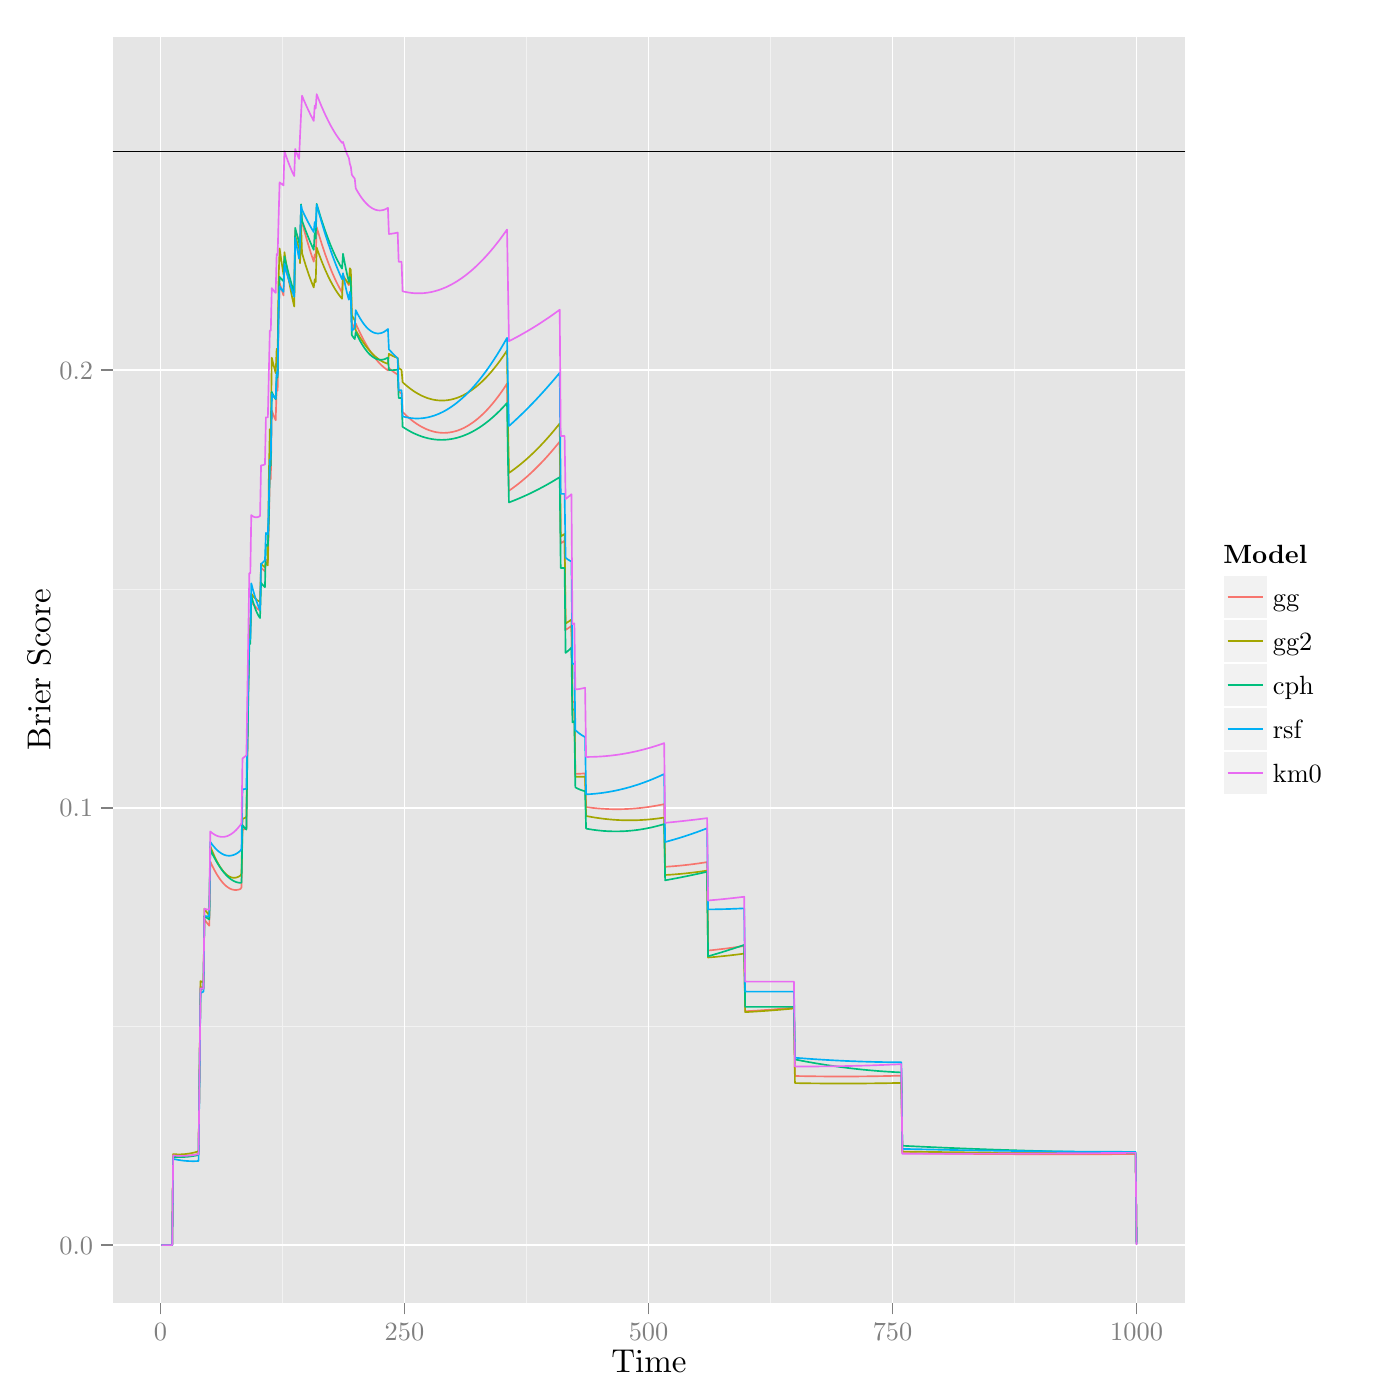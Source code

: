 % Created by tikzDevice version 0.7.0 on 2015-01-16 16:19:35
% !TEX encoding = UTF-8 Unicode
\documentclass[11pt]{memoir}
\nonstopmode

\usepackage{tikz}

\usepackage[active,tightpage,psfixbb]{preview}

\PreviewEnvironment{pgfpicture}

\setlength\PreviewBorder{0pt}

\usepackage{amsmath}
\newcommand{\SweaveOpts}[1]{}  % do not interfere with LaTeX
\newcommand{\SweaveInput}[1]{} % because they are not real TeX commands
\newcommand{\Sexpr}[1]{}       % will only be parsed by R


\usepackage{geometry}
\usepackage{amsmath}
\usepackage{lscape}
\geometry{verbose,tmargin=2.5cm,bmargin=2.5cm,lmargin=2.5cm,rmargin=2.5cm}


\begin{document}

\begin{tikzpicture}[x=1pt,y=1pt]
\definecolor[named]{fillColor}{rgb}{1.00,1.00,1.00}
\path[use as bounding box,fill=fillColor,fill opacity=0.00] (0,0) rectangle (505.89,505.89);
\begin{scope}
\path[clip] (  0.00,  0.00) rectangle (505.89,505.89);
\definecolor[named]{drawColor}{rgb}{1.00,1.00,1.00}
\definecolor[named]{fillColor}{rgb}{1.00,1.00,1.00}

\path[draw=drawColor,line width= 0.6pt,line join=round,line cap=round,fill=fillColor] (  0.00,  0.00) rectangle (505.89,505.89);
\end{scope}
\begin{scope}
\path[clip] ( 40.73, 35.17) rectangle (428.32,492.64);
\definecolor[named]{fillColor}{rgb}{0.90,0.90,0.90}

\path[fill=fillColor] ( 40.73, 35.17) rectangle (428.32,492.64);
\definecolor[named]{drawColor}{rgb}{0.95,0.95,0.95}

\path[draw=drawColor,line width= 0.3pt,line join=round] ( 40.73,135.00) --
	(428.32,135.00);

\path[draw=drawColor,line width= 0.3pt,line join=round] ( 40.73,293.07) --
	(428.32,293.07);

\path[draw=drawColor,line width= 0.3pt,line join=round] ( 40.73,451.14) --
	(428.32,451.14);

\path[draw=drawColor,line width= 0.3pt,line join=round] (102.09, 35.17) --
	(102.09,492.64);

\path[draw=drawColor,line width= 0.3pt,line join=round] (190.26, 35.17) --
	(190.26,492.64);

\path[draw=drawColor,line width= 0.3pt,line join=round] (278.44, 35.17) --
	(278.44,492.64);

\path[draw=drawColor,line width= 0.3pt,line join=round] (366.61, 35.17) --
	(366.61,492.64);
\definecolor[named]{drawColor}{rgb}{1.00,1.00,1.00}

\path[draw=drawColor,line width= 0.6pt,line join=round] ( 40.73, 55.97) --
	(428.32, 55.97);

\path[draw=drawColor,line width= 0.6pt,line join=round] ( 40.73,214.03) --
	(428.32,214.03);

\path[draw=drawColor,line width= 0.6pt,line join=round] ( 40.73,372.10) --
	(428.32,372.10);

\path[draw=drawColor,line width= 0.6pt,line join=round] ( 58.00, 35.17) --
	( 58.00,492.64);

\path[draw=drawColor,line width= 0.6pt,line join=round] (146.17, 35.17) --
	(146.17,492.64);

\path[draw=drawColor,line width= 0.6pt,line join=round] (234.35, 35.17) --
	(234.35,492.64);

\path[draw=drawColor,line width= 0.6pt,line join=round] (322.52, 35.17) --
	(322.52,492.64);

\path[draw=drawColor,line width= 0.6pt,line join=round] (410.70, 35.17) --
	(410.70,492.64);
\definecolor[named]{drawColor}{rgb}{0.97,0.46,0.43}

\path[draw=drawColor,line width= 0.6pt,line join=round] ( 58.35, 55.97) --
	( 58.70, 55.97) --
	( 59.06, 55.97) --
	( 59.41, 55.97) --
	( 59.76, 55.97) --
	( 60.11, 55.97) --
	( 60.47, 55.97) --
	( 60.82, 55.97) --
	( 61.17, 55.97) --
	( 61.52, 55.97) --
	( 61.88, 55.97) --
	( 62.23, 55.97) --
	( 62.58, 88.66) --
	( 62.94, 88.59) --
	( 63.29, 88.53) --
	( 63.64, 88.48) --
	( 63.99, 88.43) --
	( 64.35, 88.39) --
	( 64.70, 88.36) --
	( 65.05, 88.33) --
	( 65.40, 88.31) --
	( 65.76, 88.29) --
	( 66.11, 88.28) --
	( 66.46, 88.27) --
	( 66.82, 88.28) --
	( 67.17, 88.28) --
	( 67.52, 88.30) --
	( 67.87, 88.32) --
	( 68.23, 88.34) --
	( 68.58, 88.37) --
	( 68.93, 88.41) --
	( 69.28, 88.45) --
	( 69.64, 88.50) --
	( 69.99, 88.56) --
	( 70.34, 88.62) --
	( 70.69, 88.69) --
	( 71.05, 88.76) --
	( 71.40, 88.84) --
	( 71.75, 88.93) --
	( 72.11,119.05) --
	( 72.46,149.33) --
	( 72.81,149.15) --
	( 73.16,148.99) --
	( 73.52,148.85) --
	( 73.87,173.67) --
	( 74.22,173.17) --
	( 74.57,172.69) --
	( 74.93,172.23) --
	( 75.28,171.80) --
	( 75.63,171.38) --
	( 75.99,194.59) --
	( 76.34,193.81) --
	( 76.69,193.06) --
	( 77.04,192.35) --
	( 77.40,191.66) --
	( 77.75,191.00) --
	( 78.10,190.38) --
	( 78.45,189.78) --
	( 78.81,189.22) --
	( 79.16,188.68) --
	( 79.51,188.18) --
	( 79.87,187.71) --
	( 80.22,187.26) --
	( 80.57,186.85) --
	( 80.92,186.47) --
	( 81.28,186.12) --
	( 81.63,185.80) --
	( 81.98,185.51) --
	( 82.33,185.25) --
	( 82.69,185.03) --
	( 83.04,184.83) --
	( 83.39,184.66) --
	( 83.74,184.53) --
	( 84.10,184.42) --
	( 84.45,184.35) --
	( 84.80,184.30) --
	( 85.16,184.29) --
	( 85.51,184.31) --
	( 85.86,184.35) --
	( 86.21,184.43) --
	( 86.57,184.54) --
	( 86.92,184.68) --
	( 87.27,185.28) --
	( 87.62,206.08) --
	( 87.98,206.16) --
	( 88.33,206.27) --
	( 88.68,206.42) --
	( 89.04,206.60) --
	( 89.39,234.37) --
	( 89.74,256.87) --
	( 90.09,276.63) --
	( 90.45,276.35) --
	( 90.80,288.63) --
	( 91.15,288.11) --
	( 91.50,287.62) --
	( 91.86,287.18) --
	( 92.21,286.76) --
	( 92.56,286.39) --
	( 92.92,286.05) --
	( 93.27,285.75) --
	( 93.62,285.48) --
	( 93.97,285.25) --
	( 94.33,300.86) --
	( 94.68,300.45) --
	( 95.03,300.09) --
	( 95.38,299.76) --
	( 95.74,299.46) --
	( 96.09,303.69) --
	( 96.44,303.13) --
	( 96.79,302.61) --
	( 97.15,316.46) --
	( 97.50,333.61) --
	( 97.85,332.73) --
	( 98.21,357.51) --
	( 98.56,356.59) --
	( 98.91,355.70) --
	( 99.26,354.85) --
	( 99.62,354.03) --
	( 99.97,365.74) --
	(100.32,364.75) --
	(100.67,390.01) --
	(101.03,403.74) --
	(101.38,402.54) --
	(101.73,401.36) --
	(102.09,400.22) --
	(102.44,399.12) --
	(102.79,410.14) --
	(103.14,408.90) --
	(103.50,407.70) --
	(103.85,406.53) --
	(104.20,405.39) --
	(104.55,404.29) --
	(104.91,403.22) --
	(105.26,402.18) --
	(105.61,401.17) --
	(105.97,400.19) --
	(106.32,399.25) --
	(106.67,422.63) --
	(107.02,421.67) --
	(107.38,420.75) --
	(107.73,419.85) --
	(108.08,418.99) --
	(108.43,417.93) --
	(108.79,430.97) --
	(109.14,425.60) --
	(109.49,424.25) --
	(109.84,422.93) --
	(110.20,421.64) --
	(110.55,420.38) --
	(110.90,419.15) --
	(111.26,417.95) --
	(111.61,416.77) --
	(111.96,415.63) --
	(112.31,414.51) --
	(112.67,413.43) --
	(113.02,412.37) --
	(113.37,411.34) --
	(113.72,413.96) --
	(114.08,412.79) --
	(114.43,423.83) --
	(114.78,422.61) --
	(115.14,421.41) --
	(115.49,420.24) --
	(115.84,419.09) --
	(116.19,417.97) --
	(116.55,416.88) --
	(116.90,415.81) --
	(117.25,414.76) --
	(117.60,413.74) --
	(117.96,412.74) --
	(118.31,411.77) --
	(118.66,410.83) --
	(119.02,409.91) --
	(119.37,409.01) --
	(119.72,408.14) --
	(120.07,407.30) --
	(120.43,406.48) --
	(120.78,405.68) --
	(121.13,404.91) --
	(121.48,404.16) --
	(121.84,403.44) --
	(122.19,402.75) --
	(122.54,402.08) --
	(122.89,401.44) --
	(123.25,400.82) --
	(123.60,400.22) --
	(123.95,406.54) --
	(124.31,405.87) --
	(124.66,405.21) --
	(125.01,404.58) --
	(125.36,403.97) --
	(125.72,403.38) --
	(126.07,402.82) --
	(126.42,406.63) --
	(126.77,405.92) --
	(127.13,389.29) --
	(127.48,388.50) --
	(127.83,387.72) --
	(128.19,386.97) --
	(128.54,389.00) --
	(128.89,388.20) --
	(129.24,387.42) --
	(129.60,386.66) --
	(129.95,385.92) --
	(130.30,385.19) --
	(130.65,384.48) --
	(131.01,383.79) --
	(131.36,383.12) --
	(131.71,382.47) --
	(132.07,381.83) --
	(132.42,381.21) --
	(132.77,380.61) --
	(133.12,380.03) --
	(133.48,379.46) --
	(133.83,378.91) --
	(134.18,378.38) --
	(134.53,377.87) --
	(134.89,377.37) --
	(135.24,376.90) --
	(135.59,376.44) --
	(135.94,375.99) --
	(136.30,375.57) --
	(136.65,375.16) --
	(137.00,374.78) --
	(137.36,374.40) --
	(137.71,374.05) --
	(138.06,373.72) --
	(138.41,373.40) --
	(138.77,373.10) --
	(139.12,372.82) --
	(139.47,372.55) --
	(139.82,372.31) --
	(140.18,372.08) --
	(140.53,372.92) --
	(140.88,372.59) --
	(141.24,372.28) --
	(141.59,371.99) --
	(141.94,371.71) --
	(142.29,371.44) --
	(142.65,371.19) --
	(143.00,370.95) --
	(143.35,370.73) --
	(143.70,370.52) --
	(144.06,364.63) --
	(144.41,364.29) --
	(144.76,363.96) --
	(145.11,363.65) --
	(145.47,357.03) --
	(145.82,356.68) --
	(146.17,356.34) --
	(146.53,356.00) --
	(146.88,355.67) --
	(147.23,355.35) --
	(147.58,355.04) --
	(147.94,354.74) --
	(148.29,354.44) --
	(148.64,354.16) --
	(148.99,353.88) --
	(149.35,353.61) --
	(149.70,353.35) --
	(150.05,353.10) --
	(150.41,352.85) --
	(150.76,352.62) --
	(151.11,352.39) --
	(151.46,352.17) --
	(151.82,351.96) --
	(152.17,351.76) --
	(152.52,351.57) --
	(152.87,351.39) --
	(153.23,351.21) --
	(153.58,351.04) --
	(153.93,350.88) --
	(154.29,350.73) --
	(154.64,350.59) --
	(154.99,350.46) --
	(155.34,350.33) --
	(155.70,350.22) --
	(156.05,350.11) --
	(156.40,350.01) --
	(156.75,349.92) --
	(157.11,349.83) --
	(157.46,349.76) --
	(157.81,349.69) --
	(158.16,349.64) --
	(158.52,349.59) --
	(158.87,349.55) --
	(159.22,349.52) --
	(159.58,349.49) --
	(159.93,349.48) --
	(160.28,349.47) --
	(160.63,349.47) --
	(160.99,349.49) --
	(161.34,349.50) --
	(161.69,349.53) --
	(162.04,349.57) --
	(162.40,349.61) --
	(162.75,349.67) --
	(163.10,349.73) --
	(163.46,349.80) --
	(163.81,349.88) --
	(164.16,349.96) --
	(164.51,350.06) --
	(164.87,350.16) --
	(165.22,350.27) --
	(165.57,350.39) --
	(165.92,350.52) --
	(166.28,350.66) --
	(166.63,350.81) --
	(166.98,350.96) --
	(167.34,351.13) --
	(167.69,351.30) --
	(168.04,351.48) --
	(168.39,351.67) --
	(168.75,351.86) --
	(169.10,352.07) --
	(169.45,352.28) --
	(169.80,352.51) --
	(170.16,352.74) --
	(170.51,352.98) --
	(170.86,353.22) --
	(171.21,353.48) --
	(171.57,353.75) --
	(171.92,354.02) --
	(172.27,354.30) --
	(172.63,354.59) --
	(172.98,354.89) --
	(173.33,355.20) --
	(173.68,355.51) --
	(174.04,355.84) --
	(174.39,356.17) --
	(174.74,356.51) --
	(175.09,356.86) --
	(175.45,357.22) --
	(175.80,357.58) --
	(176.15,357.96) --
	(176.51,358.34) --
	(176.86,358.73) --
	(177.21,359.14) --
	(177.56,359.54) --
	(177.92,359.96) --
	(178.27,360.39) --
	(178.62,360.82) --
	(178.97,361.26) --
	(179.33,361.72) --
	(179.68,362.18) --
	(180.03,362.64) --
	(180.39,363.12) --
	(180.74,363.61) --
	(181.09,364.10) --
	(181.44,364.60) --
	(181.80,365.11) --
	(182.15,365.63) --
	(182.50,366.16) --
	(182.85,366.70) --
	(183.21,367.24) --
	(183.56,345.71) --
	(183.91,328.56) --
	(184.26,328.81) --
	(184.62,329.05) --
	(184.97,329.30) --
	(185.32,329.56) --
	(185.68,329.81) --
	(186.03,330.08) --
	(186.38,330.34) --
	(186.73,330.61) --
	(187.09,330.88) --
	(187.44,331.16) --
	(187.79,331.44) --
	(188.14,331.73) --
	(188.50,332.02) --
	(188.85,332.31) --
	(189.20,332.61) --
	(189.56,332.91) --
	(189.91,333.21) --
	(190.26,333.52) --
	(190.61,333.83) --
	(190.97,334.15) --
	(191.32,334.47) --
	(191.67,334.79) --
	(192.02,335.12) --
	(192.38,335.45) --
	(192.73,335.79) --
	(193.08,336.13) --
	(193.44,336.47) --
	(193.79,336.82) --
	(194.14,337.17) --
	(194.49,337.52) --
	(194.85,337.88) --
	(195.20,338.24) --
	(195.55,338.61) --
	(195.90,338.98) --
	(196.26,339.35) --
	(196.61,339.73) --
	(196.96,340.11) --
	(197.31,340.50) --
	(197.67,340.89) --
	(198.02,341.28) --
	(198.37,341.68) --
	(198.73,342.08) --
	(199.08,342.49) --
	(199.43,342.90) --
	(199.78,343.31) --
	(200.14,343.73) --
	(200.49,344.15) --
	(200.84,344.57) --
	(201.19,345.00) --
	(201.55,345.44) --
	(201.90,345.87) --
	(202.25,346.31) --
	(202.61,309.52) --
	(202.96,309.76) --
	(203.31,310.00) --
	(203.66,310.25) --
	(204.02,310.50) --
	(204.37,278.25) --
	(204.72,278.49) --
	(205.07,278.72) --
	(205.43,278.96) --
	(205.78,279.20) --
	(206.13,279.44) --
	(206.49,279.69) --
	(206.84,252.21) --
	(207.19,252.28) --
	(207.54,252.34) --
	(207.90,226.25) --
	(208.25,226.25) --
	(208.60,226.26) --
	(208.95,226.28) --
	(209.31,226.29) --
	(209.66,226.31) --
	(210.01,226.33) --
	(210.36,226.35) --
	(210.72,226.38) --
	(211.07,226.40) --
	(211.42,226.43) --
	(211.78,214.25) --
	(212.13,214.20) --
	(212.48,214.16) --
	(212.83,214.11) --
	(213.19,214.07) --
	(213.54,214.02) --
	(213.89,213.98) --
	(214.24,213.94) --
	(214.60,213.91) --
	(214.95,213.87) --
	(215.30,213.84) --
	(215.66,213.80) --
	(216.01,213.77) --
	(216.36,213.74) --
	(216.71,213.72) --
	(217.07,213.69) --
	(217.42,213.66) --
	(217.77,213.64) --
	(218.12,213.62) --
	(218.48,213.60) --
	(218.83,213.58) --
	(219.18,213.56) --
	(219.54,213.55) --
	(219.89,213.53) --
	(220.24,213.52) --
	(220.59,213.51) --
	(220.95,213.50) --
	(221.30,213.49) --
	(221.65,213.49) --
	(222.00,213.48) --
	(222.36,213.48) --
	(222.71,213.48) --
	(223.06,213.48) --
	(223.41,213.48) --
	(223.77,213.48) --
	(224.12,213.49) --
	(224.47,213.49) --
	(224.83,213.50) --
	(225.18,213.51) --
	(225.53,213.52) --
	(225.88,213.53) --
	(226.24,213.55) --
	(226.59,213.56) --
	(226.94,213.58) --
	(227.29,213.60) --
	(227.65,213.62) --
	(228.00,213.64) --
	(228.35,213.66) --
	(228.71,213.69) --
	(229.06,213.72) --
	(229.41,213.74) --
	(229.76,213.77) --
	(230.12,213.80) --
	(230.47,213.84) --
	(230.82,213.87) --
	(231.17,213.91) --
	(231.53,213.94) --
	(231.88,213.98) --
	(232.23,214.02) --
	(232.59,214.07) --
	(232.94,214.11) --
	(233.29,214.16) --
	(233.64,214.20) --
	(234.00,214.25) --
	(234.35,214.30) --
	(234.70,214.35) --
	(235.05,214.40) --
	(235.41,214.46) --
	(235.76,214.52) --
	(236.11,214.57) --
	(236.46,214.63) --
	(236.82,214.69) --
	(237.17,214.76) --
	(237.52,214.82) --
	(237.88,214.89) --
	(238.23,214.95) --
	(238.58,215.02) --
	(238.93,215.09) --
	(239.29,215.16) --
	(239.64,215.24) --
	(239.99,215.31) --
	(240.34,192.67) --
	(240.70,192.69) --
	(241.05,192.72) --
	(241.40,192.74) --
	(241.76,192.76) --
	(242.11,192.79) --
	(242.46,192.82) --
	(242.81,192.84) --
	(243.17,192.87) --
	(243.52,192.90) --
	(243.87,192.93) --
	(244.22,192.96) --
	(244.58,192.99) --
	(244.93,193.02) --
	(245.28,193.05) --
	(245.64,193.09) --
	(245.99,193.12) --
	(246.34,193.16) --
	(246.69,193.19) --
	(247.05,193.23) --
	(247.40,193.27) --
	(247.75,193.31) --
	(248.10,193.35) --
	(248.46,193.39) --
	(248.81,193.43) --
	(249.16,193.47) --
	(249.51,193.51) --
	(249.87,193.56) --
	(250.22,193.60) --
	(250.57,193.64) --
	(250.93,193.69) --
	(251.28,193.74) --
	(251.63,193.79) --
	(251.98,193.83) --
	(252.34,193.88) --
	(252.69,193.93) --
	(253.04,193.98) --
	(253.39,194.04) --
	(253.75,194.09) --
	(254.10,194.14) --
	(254.45,194.20) --
	(254.81,194.25) --
	(255.16,194.31) --
	(255.51,194.36) --
	(255.86,162.41) --
	(256.22,162.45) --
	(256.57,162.48) --
	(256.92,162.52) --
	(257.27,162.55) --
	(257.63,162.59) --
	(257.98,162.63) --
	(258.33,162.67) --
	(258.68,162.71) --
	(259.04,162.75) --
	(259.39,162.79) --
	(259.74,162.83) --
	(260.10,162.87) --
	(260.45,162.91) --
	(260.80,162.95) --
	(261.15,162.99) --
	(261.51,163.04) --
	(261.86,163.08) --
	(262.21,163.12) --
	(262.56,163.17) --
	(262.92,163.21) --
	(263.27,163.26) --
	(263.62,163.30) --
	(263.98,163.35) --
	(264.33,163.40) --
	(264.68,163.45) --
	(265.03,163.50) --
	(265.39,163.54) --
	(265.74,163.59) --
	(266.09,163.64) --
	(266.44,163.70) --
	(266.80,163.75) --
	(267.15,163.80) --
	(267.50,163.85) --
	(267.86,163.90) --
	(268.21,163.96) --
	(268.56,164.01) --
	(268.91,164.07) --
	(269.27,140.47) --
	(269.62,140.49) --
	(269.97,140.51) --
	(270.32,140.53) --
	(270.68,140.55) --
	(271.03,140.57) --
	(271.38,140.59) --
	(271.73,140.61) --
	(272.09,140.63) --
	(272.44,140.65) --
	(272.79,140.67) --
	(273.15,140.69) --
	(273.50,140.71) --
	(273.85,140.74) --
	(274.20,140.76) --
	(274.56,140.78) --
	(274.91,140.81) --
	(275.26,140.83) --
	(275.61,140.85) --
	(275.97,140.88) --
	(276.32,140.90) --
	(276.67,140.93) --
	(277.03,140.96) --
	(277.38,140.98) --
	(277.73,141.01) --
	(278.08,141.03) --
	(278.44,141.06) --
	(278.79,141.09) --
	(279.14,141.12) --
	(279.49,141.14) --
	(279.85,141.17) --
	(280.20,141.20) --
	(280.55,141.23) --
	(280.91,141.26) --
	(281.26,141.29) --
	(281.61,141.32) --
	(281.96,141.35) --
	(282.32,141.38) --
	(282.67,141.41) --
	(283.02,141.45) --
	(283.37,141.48) --
	(283.73,141.51) --
	(284.08,141.54) --
	(284.43,141.58) --
	(284.78,141.61) --
	(285.14,141.64) --
	(285.49,141.68) --
	(285.84,141.71) --
	(286.20,141.75) --
	(286.55,141.78) --
	(286.90,141.82) --
	(287.25,117.08) --
	(287.61,117.07) --
	(287.96,117.07) --
	(288.31,117.06) --
	(288.66,117.05) --
	(289.02,117.04) --
	(289.37,117.04) --
	(289.72,117.03) --
	(290.08,117.02) --
	(290.43,117.02) --
	(290.78,117.01) --
	(291.13,117.01) --
	(291.49,117.00) --
	(291.84,117.00) --
	(292.19,116.99) --
	(292.54,116.98) --
	(292.90,116.98) --
	(293.25,116.97) --
	(293.60,116.97) --
	(293.96,116.96) --
	(294.31,116.96) --
	(294.66,116.96) --
	(295.01,116.95) --
	(295.37,116.95) --
	(295.72,116.94) --
	(296.07,116.94) --
	(296.42,116.94) --
	(296.78,116.93) --
	(297.13,116.93) --
	(297.48,116.93) --
	(297.83,116.92) --
	(298.19,116.92) --
	(298.54,116.92) --
	(298.89,116.92) --
	(299.25,116.91) --
	(299.60,116.91) --
	(299.95,116.91) --
	(300.30,116.91) --
	(300.66,116.91) --
	(301.01,116.90) --
	(301.36,116.90) --
	(301.71,116.90) --
	(302.07,116.90) --
	(302.42,116.90) --
	(302.77,116.90) --
	(303.13,116.90) --
	(303.48,116.90) --
	(303.83,116.90) --
	(304.18,116.90) --
	(304.54,116.90) --
	(304.89,116.90) --
	(305.24,116.90) --
	(305.59,116.90) --
	(305.95,116.90) --
	(306.30,116.90) --
	(306.65,116.90) --
	(307.01,116.90) --
	(307.36,116.91) --
	(307.71,116.91) --
	(308.06,116.91) --
	(308.42,116.91) --
	(308.77,116.91) --
	(309.12,116.92) --
	(309.47,116.92) --
	(309.83,116.92) --
	(310.18,116.92) --
	(310.53,116.93) --
	(310.88,116.93) --
	(311.24,116.93) --
	(311.59,116.94) --
	(311.94,116.94) --
	(312.30,116.94) --
	(312.65,116.95) --
	(313.00,116.95) --
	(313.35,116.96) --
	(313.71,116.96) --
	(314.06,116.96) --
	(314.41,116.97) --
	(314.76,116.97) --
	(315.12,116.98) --
	(315.47,116.98) --
	(315.82,116.99) --
	(316.18,116.99) --
	(316.53,117.00) --
	(316.88,117.01) --
	(317.23,117.01) --
	(317.59,117.02) --
	(317.94,117.02) --
	(318.29,117.03) --
	(318.64,117.04) --
	(319.00,117.04) --
	(319.35,117.05) --
	(319.70,117.06) --
	(320.06,117.07) --
	(320.41,117.07) --
	(320.76,117.08) --
	(321.11,117.09) --
	(321.47,117.10) --
	(321.82,117.10) --
	(322.17,117.11) --
	(322.52,117.12) --
	(322.88,117.13) --
	(323.23,117.14) --
	(323.58,117.15) --
	(323.93,117.16) --
	(324.29,117.16) --
	(324.64,117.17) --
	(324.99,117.18) --
	(325.35,117.19) --
	(325.70,117.20) --
	(326.05, 89.20) --
	(326.40, 89.20) --
	(326.76, 89.19) --
	(327.11, 89.19) --
	(327.46, 89.18) --
	(327.81, 89.18) --
	(328.17, 89.17) --
	(328.52, 89.17) --
	(328.87, 89.16) --
	(329.23, 89.16) --
	(329.58, 89.15) --
	(329.93, 89.15) --
	(330.28, 89.14) --
	(330.64, 89.14) --
	(330.99, 89.14) --
	(331.34, 89.13) --
	(331.69, 89.13) --
	(332.05, 89.12) --
	(332.40, 89.12) --
	(332.75, 89.11) --
	(333.11, 89.11) --
	(333.46, 89.10) --
	(333.81, 89.10) --
	(334.16, 89.10) --
	(334.52, 89.09) --
	(334.87, 89.09) --
	(335.22, 89.08) --
	(335.57, 89.08) --
	(335.93, 89.07) --
	(336.28, 89.07) --
	(336.63, 89.07) --
	(336.98, 89.06) --
	(337.34, 89.06) --
	(337.69, 89.05) --
	(338.04, 89.05) --
	(338.40, 89.05) --
	(338.75, 89.04) --
	(339.10, 89.04) --
	(339.45, 89.03) --
	(339.81, 89.03) --
	(340.16, 89.03) --
	(340.51, 89.02) --
	(340.86, 89.02) --
	(341.22, 89.01) --
	(341.57, 89.01) --
	(341.92, 89.01) --
	(342.28, 89.00) --
	(342.63, 89.00) --
	(342.98, 89.00) --
	(343.33, 88.99) --
	(343.69, 88.99) --
	(344.04, 88.99) --
	(344.39, 88.98) --
	(344.74, 88.98) --
	(345.10, 88.97) --
	(345.45, 88.97) --
	(345.80, 88.97) --
	(346.16, 88.96) --
	(346.51, 88.96) --
	(346.86, 88.96) --
	(347.21, 88.95) --
	(347.57, 88.95) --
	(347.92, 88.95) --
	(348.27, 88.95) --
	(348.62, 88.94) --
	(348.98, 88.94) --
	(349.33, 88.94) --
	(349.68, 88.93) --
	(350.03, 88.93) --
	(350.39, 88.93) --
	(350.74, 88.92) --
	(351.09, 88.92) --
	(351.45, 88.92) --
	(351.80, 88.92) --
	(352.15, 88.91) --
	(352.50, 88.91) --
	(352.86, 88.91) --
	(353.21, 88.90) --
	(353.56, 88.90) --
	(353.91, 88.90) --
	(354.27, 88.90) --
	(354.62, 88.89) --
	(354.97, 88.89) --
	(355.33, 88.89) --
	(355.68, 88.89) --
	(356.03, 88.88) --
	(356.38, 88.88) --
	(356.74, 88.88) --
	(357.09, 88.88) --
	(357.44, 88.87) --
	(357.79, 88.87) --
	(358.15, 88.87) --
	(358.50, 88.87) --
	(358.85, 88.87) --
	(359.21, 88.86) --
	(359.56, 88.86) --
	(359.91, 88.86) --
	(360.26, 88.86) --
	(360.62, 88.85) --
	(360.97, 88.85) --
	(361.32, 88.85) --
	(361.67, 88.85) --
	(362.03, 88.85) --
	(362.38, 88.84) --
	(362.73, 88.84) --
	(363.08, 88.84) --
	(363.44, 88.84) --
	(363.79, 88.84) --
	(364.14, 88.84) --
	(364.50, 88.83) --
	(364.85, 88.83) --
	(365.20, 88.83) --
	(365.55, 88.83) --
	(365.91, 88.83) --
	(366.26, 88.83) --
	(366.61, 88.82) --
	(366.96, 88.82) --
	(367.32, 88.82) --
	(367.67, 88.82) --
	(368.02, 88.82) --
	(368.38, 88.82) --
	(368.73, 88.82) --
	(369.08, 88.81) --
	(369.43, 88.81) --
	(369.79, 88.81) --
	(370.14, 88.81) --
	(370.49, 88.81) --
	(370.84, 88.81) --
	(371.20, 88.81) --
	(371.55, 88.81) --
	(371.90, 88.80) --
	(372.25, 88.80) --
	(372.61, 88.80) --
	(372.96, 88.80) --
	(373.31, 88.80) --
	(373.67, 88.80) --
	(374.02, 88.80) --
	(374.37, 88.80) --
	(374.72, 88.80) --
	(375.08, 88.80) --
	(375.43, 88.80) --
	(375.78, 88.79) --
	(376.13, 88.79) --
	(376.49, 88.79) --
	(376.84, 88.79) --
	(377.19, 88.79) --
	(377.55, 88.79) --
	(377.90, 88.79) --
	(378.25, 88.79) --
	(378.60, 88.79) --
	(378.96, 88.79) --
	(379.31, 88.79) --
	(379.66, 88.79) --
	(380.01, 88.79) --
	(380.37, 88.79) --
	(380.72, 88.79) --
	(381.07, 88.79) --
	(381.43, 88.79) --
	(381.78, 88.79) --
	(382.13, 88.79) --
	(382.48, 88.79) --
	(382.84, 88.79) --
	(383.19, 88.79) --
	(383.54, 88.79) --
	(383.89, 88.79) --
	(384.25, 88.79) --
	(384.60, 88.79) --
	(384.95, 88.79) --
	(385.30, 88.79) --
	(385.66, 88.79) --
	(386.01, 88.79) --
	(386.36, 88.79) --
	(386.72, 88.79) --
	(387.07, 88.79) --
	(387.42, 88.79) --
	(387.77, 88.79) --
	(388.13, 88.79) --
	(388.48, 88.79) --
	(388.83, 88.79) --
	(389.18, 88.79) --
	(389.54, 88.79) --
	(389.89, 88.79) --
	(390.24, 88.79) --
	(390.60, 88.79) --
	(390.95, 88.79) --
	(391.30, 88.79) --
	(391.65, 88.79) --
	(392.01, 88.79) --
	(392.36, 88.79) --
	(392.71, 88.80) --
	(393.06, 88.80) --
	(393.42, 88.80) --
	(393.77, 88.80) --
	(394.12, 88.80) --
	(394.48, 88.80) --
	(394.83, 88.80) --
	(395.18, 88.80) --
	(395.53, 88.80) --
	(395.89, 88.80) --
	(396.24, 88.80) --
	(396.59, 88.81) --
	(396.94, 88.81) --
	(397.30, 88.81) --
	(397.65, 88.81) --
	(398.00, 88.81) --
	(398.35, 88.81) --
	(398.71, 88.81) --
	(399.06, 88.81) --
	(399.41, 88.82) --
	(399.77, 88.82) --
	(400.12, 88.82) --
	(400.47, 88.82) --
	(400.82, 88.82) --
	(401.18, 88.82) --
	(401.53, 88.82) --
	(401.88, 88.83) --
	(402.23, 88.83) --
	(402.59, 88.83) --
	(402.94, 88.83) --
	(403.29, 88.83) --
	(403.65, 88.83) --
	(404.00, 88.84) --
	(404.35, 88.84) --
	(404.70, 88.84) --
	(405.06, 88.84) --
	(405.41, 88.84) --
	(405.76, 88.84) --
	(406.11, 88.85) --
	(406.47, 88.85) --
	(406.82, 88.85) --
	(407.17, 88.85) --
	(407.53, 88.85) --
	(407.88, 88.86) --
	(408.23, 88.86) --
	(408.58, 88.86) --
	(408.94, 88.86) --
	(409.29, 88.86) --
	(409.64, 88.87) --
	(409.99, 88.87) --
	(410.35, 88.87) --
	(410.70, 56.28);
\definecolor[named]{drawColor}{rgb}{0.64,0.65,0.00}

\path[draw=drawColor,line width= 0.6pt,line join=round] ( 58.35, 55.97) --
	( 58.70, 55.97) --
	( 59.06, 55.97) --
	( 59.41, 55.97) --
	( 59.76, 55.97) --
	( 60.11, 55.97) --
	( 60.47, 55.97) --
	( 60.82, 55.97) --
	( 61.17, 55.97) --
	( 61.52, 55.97) --
	( 61.88, 55.97) --
	( 62.23, 55.97) --
	( 62.58, 88.86) --
	( 62.94, 88.83) --
	( 63.29, 88.80) --
	( 63.64, 88.78) --
	( 63.99, 88.77) --
	( 64.35, 88.76) --
	( 64.70, 88.76) --
	( 65.05, 88.76) --
	( 65.40, 88.77) --
	( 65.76, 88.78) --
	( 66.11, 88.80) --
	( 66.46, 88.83) --
	( 66.82, 88.86) --
	( 67.17, 88.89) --
	( 67.52, 88.94) --
	( 67.87, 88.98) --
	( 68.23, 89.04) --
	( 68.58, 89.10) --
	( 68.93, 89.16) --
	( 69.28, 89.23) --
	( 69.64, 89.31) --
	( 69.99, 89.39) --
	( 70.34, 89.47) --
	( 70.69, 89.57) --
	( 71.05, 89.66) --
	( 71.40, 89.77) --
	( 71.75, 89.88) --
	( 72.11,120.49) --
	( 72.46,151.37) --
	( 72.81,151.19) --
	( 73.16,151.03) --
	( 73.52,150.90) --
	( 73.87,177.56) --
	( 74.22,177.01) --
	( 74.57,176.49) --
	( 74.93,175.99) --
	( 75.28,175.52) --
	( 75.63,175.08) --
	( 75.99,200.13) --
	( 76.34,199.21) --
	( 76.69,198.34) --
	( 77.04,197.50) --
	( 77.40,196.69) --
	( 77.75,195.93) --
	( 78.10,195.21) --
	( 78.45,194.52) --
	( 78.81,193.87) --
	( 79.16,193.26) --
	( 79.51,192.69) --
	( 79.87,192.16) --
	( 80.22,191.66) --
	( 80.57,191.21) --
	( 80.92,190.79) --
	( 81.28,190.41) --
	( 81.63,190.06) --
	( 81.98,189.76) --
	( 82.33,189.50) --
	( 82.69,189.27) --
	( 83.04,189.08) --
	( 83.39,188.93) --
	( 83.74,188.82) --
	( 84.10,188.74) --
	( 84.45,188.71) --
	( 84.80,188.71) --
	( 85.16,188.75) --
	( 85.51,188.83) --
	( 85.86,188.95) --
	( 86.21,189.10) --
	( 86.57,189.30) --
	( 86.92,189.53) --
	( 87.27,190.34) --
	( 87.62,210.00) --
	( 87.98,210.11) --
	( 88.33,210.26) --
	( 88.68,210.45) --
	( 89.04,210.69) --
	( 89.39,238.65) --
	( 89.74,261.12) --
	( 90.09,279.84) --
	( 90.45,279.57) --
	( 90.80,291.39) --
	( 91.15,290.89) --
	( 91.50,290.44) --
	( 91.86,290.03) --
	( 92.21,289.66) --
	( 92.56,289.33) --
	( 92.92,289.04) --
	( 93.27,288.79) --
	( 93.62,288.58) --
	( 93.97,288.41) --
	( 94.33,302.18) --
	( 94.68,301.80) --
	( 95.03,301.46) --
	( 95.38,301.15) --
	( 95.74,300.89) --
	( 96.09,302.57) --
	( 96.44,302.05) --
	( 96.79,301.57) --
	( 97.15,333.77) --
	( 97.50,350.78) --
	( 97.85,349.71) --
	( 98.21,376.62) --
	( 98.56,375.15) --
	( 98.91,373.73) --
	( 99.26,372.35) --
	( 99.62,371.03) --
	( 99.97,379.82) --
	(100.32,377.91) --
	(100.67,404.75) --
	(101.03,416.12) --
	(101.38,413.64) --
	(101.73,411.24) --
	(102.09,408.94) --
	(102.44,406.72) --
	(102.79,414.73) --
	(103.14,412.33) --
	(103.50,410.02) --
	(103.85,407.81) --
	(104.20,405.70) --
	(104.55,403.68) --
	(104.91,401.77) --
	(105.26,399.96) --
	(105.61,398.24) --
	(105.97,396.63) --
	(106.32,395.12) --
	(106.67,420.75) --
	(107.02,419.50) --
	(107.38,418.32) --
	(107.73,417.21) --
	(108.08,416.17) --
	(108.43,410.77) --
	(108.79,424.54) --
	(109.14,414.46) --
	(109.49,413.23) --
	(109.84,412.03) --
	(110.20,410.87) --
	(110.55,409.74) --
	(110.90,408.65) --
	(111.26,407.60) --
	(111.61,406.58) --
	(111.96,405.59) --
	(112.31,404.65) --
	(112.67,403.73) --
	(113.02,402.86) --
	(113.37,402.02) --
	(113.72,404.93) --
	(114.08,403.97) --
	(114.43,416.40) --
	(114.78,415.39) --
	(115.14,414.41) --
	(115.49,413.45) --
	(115.84,412.52) --
	(116.19,411.61) --
	(116.55,410.72) --
	(116.90,409.86) --
	(117.25,409.02) --
	(117.60,408.20) --
	(117.96,407.41) --
	(118.31,406.64) --
	(118.66,405.89) --
	(119.02,405.17) --
	(119.37,404.47) --
	(119.72,403.80) --
	(120.07,403.15) --
	(120.43,402.52) --
	(120.78,401.92) --
	(121.13,401.34) --
	(121.48,400.78) --
	(121.84,400.25) --
	(122.19,399.74) --
	(122.54,399.26) --
	(122.89,398.79) --
	(123.25,398.36) --
	(123.60,397.94) --
	(123.95,406.08) --
	(124.31,405.57) --
	(124.66,405.08) --
	(125.01,404.61) --
	(125.36,404.16) --
	(125.72,403.73) --
	(126.07,403.32) --
	(126.42,408.94) --
	(126.77,408.40) --
	(127.13,391.98) --
	(127.48,391.35) --
	(127.83,390.74) --
	(128.19,390.15) --
	(128.54,386.59) --
	(128.89,385.96) --
	(129.24,385.34) --
	(129.60,384.75) --
	(129.95,384.16) --
	(130.30,383.60) --
	(130.65,383.05) --
	(131.01,382.52) --
	(131.36,382.00) --
	(131.71,381.50) --
	(132.07,381.02) --
	(132.42,380.56) --
	(132.77,380.11) --
	(133.12,379.67) --
	(133.48,379.25) --
	(133.83,378.85) --
	(134.18,378.47) --
	(134.53,378.10) --
	(134.89,377.75) --
	(135.24,377.41) --
	(135.59,377.09) --
	(135.94,376.79) --
	(136.30,376.51) --
	(136.65,376.24) --
	(137.00,375.98) --
	(137.36,375.75) --
	(137.71,375.53) --
	(138.06,375.32) --
	(138.41,375.13) --
	(138.77,374.96) --
	(139.12,374.81) --
	(139.47,374.67) --
	(139.82,374.55) --
	(140.18,374.44) --
	(140.53,378.06) --
	(140.88,377.83) --
	(141.24,377.63) --
	(141.59,377.43) --
	(141.94,377.25) --
	(142.29,377.09) --
	(142.65,376.93) --
	(143.00,376.79) --
	(143.35,376.67) --
	(143.70,376.55) --
	(144.06,372.90) --
	(144.41,372.65) --
	(144.76,372.41) --
	(145.11,372.19) --
	(145.47,367.79) --
	(145.82,367.47) --
	(146.17,367.15) --
	(146.53,366.84) --
	(146.88,366.54) --
	(147.23,366.25) --
	(147.58,365.97) --
	(147.94,365.69) --
	(148.29,365.42) --
	(148.64,365.16) --
	(148.99,364.91) --
	(149.35,364.67) --
	(149.70,364.43) --
	(150.05,364.20) --
	(150.41,363.99) --
	(150.76,363.77) --
	(151.11,363.57) --
	(151.46,363.38) --
	(151.82,363.19) --
	(152.17,363.01) --
	(152.52,362.84) --
	(152.87,362.68) --
	(153.23,362.53) --
	(153.58,362.38) --
	(153.93,362.24) --
	(154.29,362.11) --
	(154.64,361.99) --
	(154.99,361.88) --
	(155.34,361.78) --
	(155.70,361.68) --
	(156.05,361.59) --
	(156.40,361.51) --
	(156.75,361.44) --
	(157.11,361.37) --
	(157.46,361.32) --
	(157.81,361.27) --
	(158.16,361.23) --
	(158.52,361.20) --
	(158.87,361.17) --
	(159.22,361.16) --
	(159.58,361.15) --
	(159.93,361.15) --
	(160.28,361.16) --
	(160.63,361.18) --
	(160.99,361.20) --
	(161.34,361.24) --
	(161.69,361.28) --
	(162.04,361.33) --
	(162.40,361.39) --
	(162.75,361.45) --
	(163.10,361.53) --
	(163.46,361.61) --
	(163.81,361.70) --
	(164.16,361.80) --
	(164.51,361.91) --
	(164.87,362.02) --
	(165.22,362.14) --
	(165.57,362.28) --
	(165.92,362.42) --
	(166.28,362.56) --
	(166.63,362.72) --
	(166.98,362.88) --
	(167.34,363.05) --
	(167.69,363.24) --
	(168.04,363.42) --
	(168.39,363.62) --
	(168.75,363.82) --
	(169.10,364.04) --
	(169.45,364.26) --
	(169.80,364.49) --
	(170.16,364.72) --
	(170.51,364.97) --
	(170.86,365.22) --
	(171.21,365.49) --
	(171.57,365.76) --
	(171.92,366.03) --
	(172.27,366.32) --
	(172.63,366.61) --
	(172.98,366.92) --
	(173.33,367.23) --
	(173.68,367.55) --
	(174.04,367.87) --
	(174.39,368.21) --
	(174.74,368.55) --
	(175.09,368.90) --
	(175.45,369.26) --
	(175.80,369.63) --
	(176.15,370.01) --
	(176.51,370.39) --
	(176.86,370.78) --
	(177.21,371.18) --
	(177.56,371.59) --
	(177.92,372.01) --
	(178.27,372.43) --
	(178.62,372.86) --
	(178.97,373.31) --
	(179.33,373.75) --
	(179.68,374.21) --
	(180.03,374.68) --
	(180.39,375.15) --
	(180.74,375.63) --
	(181.09,376.12) --
	(181.44,376.62) --
	(181.80,377.13) --
	(182.15,377.64) --
	(182.50,378.16) --
	(182.85,378.69) --
	(183.21,379.23) --
	(183.56,352.30) --
	(183.91,334.99) --
	(184.26,335.24) --
	(184.62,335.48) --
	(184.97,335.74) --
	(185.32,335.99) --
	(185.68,336.25) --
	(186.03,336.51) --
	(186.38,336.78) --
	(186.73,337.05) --
	(187.09,337.32) --
	(187.44,337.60) --
	(187.79,337.89) --
	(188.14,338.17) --
	(188.50,338.46) --
	(188.85,338.76) --
	(189.20,339.06) --
	(189.56,339.36) --
	(189.91,339.66) --
	(190.26,339.97) --
	(190.61,340.29) --
	(190.97,340.61) --
	(191.32,340.93) --
	(191.67,341.26) --
	(192.02,341.59) --
	(192.38,341.92) --
	(192.73,342.26) --
	(193.08,342.60) --
	(193.44,342.94) --
	(193.79,343.29) --
	(194.14,343.65) --
	(194.49,344.01) --
	(194.85,344.37) --
	(195.20,344.73) --
	(195.55,345.10) --
	(195.90,345.48) --
	(196.26,345.85) --
	(196.61,346.23) --
	(196.96,346.62) --
	(197.31,347.01) --
	(197.67,347.40) --
	(198.02,347.80) --
	(198.37,348.20) --
	(198.73,348.60) --
	(199.08,349.01) --
	(199.43,349.43) --
	(199.78,349.84) --
	(200.14,350.26) --
	(200.49,350.69) --
	(200.84,351.12) --
	(201.19,351.55) --
	(201.55,351.99) --
	(201.90,352.43) --
	(202.25,352.87) --
	(202.61,312.00) --
	(202.96,312.24) --
	(203.31,312.48) --
	(203.66,312.73) --
	(204.02,312.98) --
	(204.37,280.57) --
	(204.72,280.80) --
	(205.07,281.03) --
	(205.43,281.27) --
	(205.78,281.51) --
	(206.13,281.76) --
	(206.49,282.01) --
	(206.84,249.45) --
	(207.19,249.50) --
	(207.54,249.55) --
	(207.90,225.21) --
	(208.25,225.20) --
	(208.60,225.19) --
	(208.95,225.18) --
	(209.31,225.18) --
	(209.66,225.18) --
	(210.01,225.18) --
	(210.36,225.18) --
	(210.72,225.19) --
	(211.07,225.20) --
	(211.42,225.21) --
	(211.78,211.04) --
	(212.13,210.97) --
	(212.48,210.90) --
	(212.83,210.84) --
	(213.19,210.77) --
	(213.54,210.71) --
	(213.89,210.65) --
	(214.24,210.59) --
	(214.60,210.53) --
	(214.95,210.47) --
	(215.30,210.41) --
	(215.66,210.36) --
	(216.01,210.31) --
	(216.36,210.26) --
	(216.71,210.21) --
	(217.07,210.16) --
	(217.42,210.11) --
	(217.77,210.07) --
	(218.12,210.03) --
	(218.48,209.98) --
	(218.83,209.94) --
	(219.18,209.91) --
	(219.54,209.87) --
	(219.89,209.83) --
	(220.24,209.80) --
	(220.59,209.77) --
	(220.95,209.74) --
	(221.30,209.71) --
	(221.65,209.68) --
	(222.00,209.66) --
	(222.36,209.63) --
	(222.71,209.61) --
	(223.06,209.59) --
	(223.41,209.57) --
	(223.77,209.55) --
	(224.12,209.54) --
	(224.47,209.52) --
	(224.83,209.51) --
	(225.18,209.50) --
	(225.53,209.49) --
	(225.88,209.48) --
	(226.24,209.48) --
	(226.59,209.47) --
	(226.94,209.47) --
	(227.29,209.47) --
	(227.65,209.47) --
	(228.00,209.47) --
	(228.35,209.47) --
	(228.71,209.47) --
	(229.06,209.48) --
	(229.41,209.49) --
	(229.76,209.50) --
	(230.12,209.51) --
	(230.47,209.52) --
	(230.82,209.54) --
	(231.17,209.55) --
	(231.53,209.57) --
	(231.88,209.59) --
	(232.23,209.61) --
	(232.59,209.63) --
	(232.94,209.65) --
	(233.29,209.68) --
	(233.64,209.71) --
	(234.00,209.73) --
	(234.35,209.76) --
	(234.70,209.80) --
	(235.05,209.83) --
	(235.41,209.86) --
	(235.76,209.90) --
	(236.11,209.94) --
	(236.46,209.98) --
	(236.82,210.02) --
	(237.17,210.06) --
	(237.52,210.11) --
	(237.88,210.15) --
	(238.23,210.20) --
	(238.58,210.25) --
	(238.93,210.30) --
	(239.29,210.35) --
	(239.64,210.41) --
	(239.99,210.46) --
	(240.34,189.71) --
	(240.70,189.73) --
	(241.05,189.75) --
	(241.40,189.77) --
	(241.76,189.79) --
	(242.11,189.81) --
	(242.46,189.84) --
	(242.81,189.86) --
	(243.17,189.89) --
	(243.52,189.91) --
	(243.87,189.94) --
	(244.22,189.97) --
	(244.58,190.00) --
	(244.93,190.03) --
	(245.28,190.06) --
	(245.64,190.09) --
	(245.99,190.12) --
	(246.34,190.15) --
	(246.69,190.19) --
	(247.05,190.22) --
	(247.40,190.26) --
	(247.75,190.29) --
	(248.10,190.33) --
	(248.46,190.37) --
	(248.81,190.41) --
	(249.16,190.45) --
	(249.51,190.49) --
	(249.87,190.53) --
	(250.22,190.57) --
	(250.57,190.61) --
	(250.93,190.66) --
	(251.28,190.70) --
	(251.63,190.74) --
	(251.98,190.79) --
	(252.34,190.84) --
	(252.69,190.88) --
	(253.04,190.93) --
	(253.39,190.98) --
	(253.75,191.03) --
	(254.10,191.08) --
	(254.45,191.13) --
	(254.81,191.19) --
	(255.16,191.24) --
	(255.51,191.29) --
	(255.86,159.89) --
	(256.22,159.92) --
	(256.57,159.95) --
	(256.92,159.98) --
	(257.27,160.01) --
	(257.63,160.04) --
	(257.98,160.07) --
	(258.33,160.10) --
	(258.68,160.14) --
	(259.04,160.17) --
	(259.39,160.20) --
	(259.74,160.24) --
	(260.10,160.27) --
	(260.45,160.31) --
	(260.80,160.34) --
	(261.15,160.38) --
	(261.51,160.41) --
	(261.86,160.45) --
	(262.21,160.49) --
	(262.56,160.53) --
	(262.92,160.57) --
	(263.27,160.60) --
	(263.62,160.64) --
	(263.98,160.68) --
	(264.33,160.72) --
	(264.68,160.77) --
	(265.03,160.81) --
	(265.39,160.85) --
	(265.74,160.89) --
	(266.09,160.94) --
	(266.44,160.98) --
	(266.80,161.02) --
	(267.15,161.07) --
	(267.50,161.11) --
	(267.86,161.16) --
	(268.21,161.21) --
	(268.56,161.25) --
	(268.91,161.30) --
	(269.27,140.15) --
	(269.62,140.17) --
	(269.97,140.19) --
	(270.32,140.21) --
	(270.68,140.23) --
	(271.03,140.25) --
	(271.38,140.27) --
	(271.73,140.29) --
	(272.09,140.31) --
	(272.44,140.34) --
	(272.79,140.36) --
	(273.15,140.38) --
	(273.50,140.40) --
	(273.85,140.42) --
	(274.20,140.45) --
	(274.56,140.47) --
	(274.91,140.49) --
	(275.26,140.52) --
	(275.61,140.54) --
	(275.97,140.57) --
	(276.32,140.59) --
	(276.67,140.62) --
	(277.03,140.64) --
	(277.38,140.67) --
	(277.73,140.69) --
	(278.08,140.72) --
	(278.44,140.75) --
	(278.79,140.77) --
	(279.14,140.80) --
	(279.49,140.83) --
	(279.85,140.86) --
	(280.20,140.88) --
	(280.55,140.91) --
	(280.91,140.94) --
	(281.26,140.97) --
	(281.61,141.00) --
	(281.96,141.03) --
	(282.32,141.06) --
	(282.67,141.09) --
	(283.02,141.12) --
	(283.37,141.15) --
	(283.73,141.18) --
	(284.08,141.21) --
	(284.43,141.25) --
	(284.78,141.28) --
	(285.14,141.31) --
	(285.49,141.34) --
	(285.84,141.38) --
	(286.20,141.41) --
	(286.55,141.44) --
	(286.90,141.48) --
	(287.25,114.51) --
	(287.61,114.51) --
	(287.96,114.50) --
	(288.31,114.49) --
	(288.66,114.49) --
	(289.02,114.48) --
	(289.37,114.48) --
	(289.72,114.47) --
	(290.08,114.47) --
	(290.43,114.46) --
	(290.78,114.46) --
	(291.13,114.45) --
	(291.49,114.45) --
	(291.84,114.44) --
	(292.19,114.44) --
	(292.54,114.43) --
	(292.90,114.43) --
	(293.25,114.42) --
	(293.60,114.42) --
	(293.96,114.42) --
	(294.31,114.41) --
	(294.66,114.41) --
	(295.01,114.40) --
	(295.37,114.40) --
	(295.72,114.40) --
	(296.07,114.40) --
	(296.42,114.39) --
	(296.78,114.39) --
	(297.13,114.39) --
	(297.48,114.38) --
	(297.83,114.38) --
	(298.19,114.38) --
	(298.54,114.38) --
	(298.89,114.37) --
	(299.25,114.37) --
	(299.60,114.37) --
	(299.95,114.37) --
	(300.30,114.37) --
	(300.66,114.37) --
	(301.01,114.36) --
	(301.36,114.36) --
	(301.71,114.36) --
	(302.07,114.36) --
	(302.42,114.36) --
	(302.77,114.36) --
	(303.13,114.36) --
	(303.48,114.36) --
	(303.83,114.36) --
	(304.18,114.36) --
	(304.54,114.36) --
	(304.89,114.36) --
	(305.24,114.36) --
	(305.59,114.36) --
	(305.95,114.36) --
	(306.30,114.36) --
	(306.65,114.36) --
	(307.01,114.36) --
	(307.36,114.36) --
	(307.71,114.36) --
	(308.06,114.36) --
	(308.42,114.36) --
	(308.77,114.37) --
	(309.12,114.37) --
	(309.47,114.37) --
	(309.83,114.37) --
	(310.18,114.37) --
	(310.53,114.37) --
	(310.88,114.38) --
	(311.24,114.38) --
	(311.59,114.38) --
	(311.94,114.38) --
	(312.30,114.39) --
	(312.65,114.39) --
	(313.00,114.39) --
	(313.35,114.40) --
	(313.71,114.40) --
	(314.06,114.40) --
	(314.41,114.41) --
	(314.76,114.41) --
	(315.12,114.41) --
	(315.47,114.42) --
	(315.82,114.42) --
	(316.18,114.43) --
	(316.53,114.43) --
	(316.88,114.43) --
	(317.23,114.44) --
	(317.59,114.44) --
	(317.94,114.45) --
	(318.29,114.45) --
	(318.64,114.46) --
	(319.00,114.46) --
	(319.35,114.47) --
	(319.70,114.47) --
	(320.06,114.48) --
	(320.41,114.48) --
	(320.76,114.49) --
	(321.11,114.50) --
	(321.47,114.50) --
	(321.82,114.51) --
	(322.17,114.51) --
	(322.52,114.52) --
	(322.88,114.53) --
	(323.23,114.53) --
	(323.58,114.54) --
	(323.93,114.55) --
	(324.29,114.55) --
	(324.64,114.56) --
	(324.99,114.57) --
	(325.35,114.58) --
	(325.70,114.58) --
	(326.05, 89.77) --
	(326.40, 89.77) --
	(326.76, 89.76) --
	(327.11, 89.76) --
	(327.46, 89.75) --
	(327.81, 89.75) --
	(328.17, 89.74) --
	(328.52, 89.74) --
	(328.87, 89.73) --
	(329.23, 89.73) --
	(329.58, 89.72) --
	(329.93, 89.72) --
	(330.28, 89.71) --
	(330.64, 89.71) --
	(330.99, 89.70) --
	(331.34, 89.70) --
	(331.69, 89.69) --
	(332.05, 89.69) --
	(332.40, 89.68) --
	(332.75, 89.68) --
	(333.11, 89.68) --
	(333.46, 89.67) --
	(333.81, 89.67) --
	(334.16, 89.66) --
	(334.52, 89.66) --
	(334.87, 89.65) --
	(335.22, 89.65) --
	(335.57, 89.64) --
	(335.93, 89.64) --
	(336.28, 89.63) --
	(336.63, 89.63) --
	(336.98, 89.63) --
	(337.34, 89.62) --
	(337.69, 89.62) --
	(338.04, 89.61) --
	(338.40, 89.61) --
	(338.75, 89.60) --
	(339.10, 89.60) --
	(339.45, 89.60) --
	(339.81, 89.59) --
	(340.16, 89.59) --
	(340.51, 89.58) --
	(340.86, 89.58) --
	(341.22, 89.58) --
	(341.57, 89.57) --
	(341.92, 89.57) --
	(342.28, 89.56) --
	(342.63, 89.56) --
	(342.98, 89.55) --
	(343.33, 89.55) --
	(343.69, 89.55) --
	(344.04, 89.54) --
	(344.39, 89.54) --
	(344.74, 89.54) --
	(345.10, 89.53) --
	(345.45, 89.53) --
	(345.80, 89.52) --
	(346.16, 89.52) --
	(346.51, 89.52) --
	(346.86, 89.51) --
	(347.21, 89.51) --
	(347.57, 89.51) --
	(347.92, 89.50) --
	(348.27, 89.50) --
	(348.62, 89.49) --
	(348.98, 89.49) --
	(349.33, 89.49) --
	(349.68, 89.48) --
	(350.03, 89.48) --
	(350.39, 89.48) --
	(350.74, 89.47) --
	(351.09, 89.47) --
	(351.45, 89.47) --
	(351.80, 89.46) --
	(352.15, 89.46) --
	(352.50, 89.46) --
	(352.86, 89.45) --
	(353.21, 89.45) --
	(353.56, 89.45) --
	(353.91, 89.44) --
	(354.27, 89.44) --
	(354.62, 89.44) --
	(354.97, 89.43) --
	(355.33, 89.43) --
	(355.68, 89.43) --
	(356.03, 89.42) --
	(356.38, 89.42) --
	(356.74, 89.42) --
	(357.09, 89.41) --
	(357.44, 89.41) --
	(357.79, 89.41) --
	(358.15, 89.40) --
	(358.50, 89.40) --
	(358.85, 89.40) --
	(359.21, 89.40) --
	(359.56, 89.39) --
	(359.91, 89.39) --
	(360.26, 89.39) --
	(360.62, 89.38) --
	(360.97, 89.38) --
	(361.32, 89.38) --
	(361.67, 89.38) --
	(362.03, 89.37) --
	(362.38, 89.37) --
	(362.73, 89.37) --
	(363.08, 89.36) --
	(363.44, 89.36) --
	(363.79, 89.36) --
	(364.14, 89.36) --
	(364.50, 89.35) --
	(364.85, 89.35) --
	(365.20, 89.35) --
	(365.55, 89.35) --
	(365.91, 89.34) --
	(366.26, 89.34) --
	(366.61, 89.34) --
	(366.96, 89.34) --
	(367.32, 89.33) --
	(367.67, 89.33) --
	(368.02, 89.33) --
	(368.38, 89.33) --
	(368.73, 89.32) --
	(369.08, 89.32) --
	(369.43, 89.32) --
	(369.79, 89.32) --
	(370.14, 89.32) --
	(370.49, 89.31) --
	(370.84, 89.31) --
	(371.20, 89.31) --
	(371.55, 89.31) --
	(371.90, 89.30) --
	(372.25, 89.30) --
	(372.61, 89.30) --
	(372.96, 89.30) --
	(373.31, 89.30) --
	(373.67, 89.29) --
	(374.02, 89.29) --
	(374.37, 89.29) --
	(374.72, 89.29) --
	(375.08, 89.29) --
	(375.43, 89.28) --
	(375.78, 89.28) --
	(376.13, 89.28) --
	(376.49, 89.28) --
	(376.84, 89.28) --
	(377.19, 89.27) --
	(377.55, 89.27) --
	(377.90, 89.27) --
	(378.25, 89.27) --
	(378.60, 89.27) --
	(378.96, 89.27) --
	(379.31, 89.26) --
	(379.66, 89.26) --
	(380.01, 89.26) --
	(380.37, 89.26) --
	(380.72, 89.26) --
	(381.07, 89.26) --
	(381.43, 89.26) --
	(381.78, 89.25) --
	(382.13, 89.25) --
	(382.48, 89.25) --
	(382.84, 89.25) --
	(383.19, 89.25) --
	(383.54, 89.25) --
	(383.89, 89.25) --
	(384.25, 89.24) --
	(384.60, 89.24) --
	(384.95, 89.24) --
	(385.30, 89.24) --
	(385.66, 89.24) --
	(386.01, 89.24) --
	(386.36, 89.24) --
	(386.72, 89.23) --
	(387.07, 89.23) --
	(387.42, 89.23) --
	(387.77, 89.23) --
	(388.13, 89.23) --
	(388.48, 89.23) --
	(388.83, 89.23) --
	(389.18, 89.23) --
	(389.54, 89.23) --
	(389.89, 89.23) --
	(390.24, 89.22) --
	(390.60, 89.22) --
	(390.95, 89.22) --
	(391.30, 89.22) --
	(391.65, 89.22) --
	(392.01, 89.22) --
	(392.36, 89.22) --
	(392.71, 89.22) --
	(393.06, 89.22) --
	(393.42, 89.22) --
	(393.77, 89.22) --
	(394.12, 89.22) --
	(394.48, 89.21) --
	(394.83, 89.21) --
	(395.18, 89.21) --
	(395.53, 89.21) --
	(395.89, 89.21) --
	(396.24, 89.21) --
	(396.59, 89.21) --
	(396.94, 89.21) --
	(397.30, 89.21) --
	(397.65, 89.21) --
	(398.00, 89.21) --
	(398.35, 89.21) --
	(398.71, 89.21) --
	(399.06, 89.21) --
	(399.41, 89.21) --
	(399.77, 89.21) --
	(400.12, 89.21) --
	(400.47, 89.21) --
	(400.82, 89.21) --
	(401.18, 89.21) --
	(401.53, 89.21) --
	(401.88, 89.21) --
	(402.23, 89.20) --
	(402.59, 89.20) --
	(402.94, 89.20) --
	(403.29, 89.20) --
	(403.65, 89.20) --
	(404.00, 89.20) --
	(404.35, 89.20) --
	(404.70, 89.20) --
	(405.06, 89.20) --
	(405.41, 89.20) --
	(405.76, 89.20) --
	(406.11, 89.20) --
	(406.47, 89.20) --
	(406.82, 89.20) --
	(407.17, 89.20) --
	(407.53, 89.20) --
	(407.88, 89.20) --
	(408.23, 89.20) --
	(408.58, 89.21) --
	(408.94, 89.21) --
	(409.29, 89.21) --
	(409.64, 89.21) --
	(409.99, 89.21) --
	(410.35, 89.21) --
	(410.70, 57.17);
\definecolor[named]{drawColor}{rgb}{0.00,0.75,0.49}

\path[draw=drawColor,line width= 0.6pt,line join=round] ( 58.35, 55.97) --
	( 58.70, 55.97) --
	( 59.06, 55.97) --
	( 59.41, 55.97) --
	( 59.76, 55.97) --
	( 60.11, 55.97) --
	( 60.47, 55.97) --
	( 60.82, 55.97) --
	( 61.17, 55.97) --
	( 61.52, 55.97) --
	( 61.88, 55.97) --
	( 62.23, 55.97) --
	( 62.58, 87.85) --
	( 62.94, 87.83) --
	( 63.29, 87.81) --
	( 63.64, 87.79) --
	( 63.99, 87.78) --
	( 64.35, 87.77) --
	( 64.70, 87.77) --
	( 65.05, 87.77) --
	( 65.40, 87.77) --
	( 65.76, 87.78) --
	( 66.11, 87.79) --
	( 66.46, 87.81) --
	( 66.82, 87.83) --
	( 67.17, 87.85) --
	( 67.52, 87.88) --
	( 67.87, 87.91) --
	( 68.23, 87.95) --
	( 68.58, 87.99) --
	( 68.93, 88.03) --
	( 69.28, 88.08) --
	( 69.64, 88.13) --
	( 69.99, 88.19) --
	( 70.34, 88.25) --
	( 70.69, 88.32) --
	( 71.05, 88.39) --
	( 71.40, 88.46) --
	( 71.75, 88.54) --
	( 72.11,118.81) --
	( 72.46,148.73) --
	( 72.81,148.62) --
	( 73.16,148.54) --
	( 73.52,148.48) --
	( 73.87,174.84) --
	( 74.22,174.59) --
	( 74.57,174.34) --
	( 74.93,174.10) --
	( 75.28,173.85) --
	( 75.63,173.62) --
	( 75.99,198.91) --
	( 76.34,198.16) --
	( 76.69,197.43) --
	( 77.04,196.73) --
	( 77.40,196.05) --
	( 77.75,195.40) --
	( 78.10,194.77) --
	( 78.45,194.16) --
	( 78.81,193.58) --
	( 79.16,193.02) --
	( 79.51,192.49) --
	( 79.87,191.98) --
	( 80.22,191.49) --
	( 80.57,191.03) --
	( 80.92,190.60) --
	( 81.28,190.18) --
	( 81.63,189.79) --
	( 81.98,189.43) --
	( 82.33,189.09) --
	( 82.69,188.77) --
	( 83.04,188.48) --
	( 83.39,188.21) --
	( 83.74,187.97) --
	( 84.10,187.75) --
	( 84.45,187.55) --
	( 84.80,187.38) --
	( 85.16,187.23) --
	( 85.51,187.11) --
	( 85.86,187.01) --
	( 86.21,186.94) --
	( 86.57,186.88) --
	( 86.92,186.86) --
	( 87.27,186.96) --
	( 87.62,207.72) --
	( 87.98,207.29) --
	( 88.33,206.87) --
	( 88.68,206.48) --
	( 89.04,206.11) --
	( 89.39,233.56) --
	( 89.74,254.60) --
	( 90.09,273.22) --
	( 90.45,273.22) --
	( 90.80,290.74) --
	( 91.15,289.41) --
	( 91.50,288.19) --
	( 91.86,287.07) --
	( 92.21,286.06) --
	( 92.56,285.15) --
	( 92.92,284.35) --
	( 93.27,283.65) --
	( 93.62,283.06) --
	( 93.97,282.57) --
	( 94.33,295.32) --
	( 94.68,294.86) --
	( 95.03,294.44) --
	( 95.38,294.06) --
	( 95.74,293.72) --
	( 96.09,309.15) --
	( 96.44,308.88) --
	( 96.79,308.62) --
	( 97.15,318.21) --
	( 97.50,337.58) --
	( 97.85,337.58) --
	( 98.21,364.28) --
	( 98.56,363.53) --
	( 98.91,362.83) --
	( 99.26,362.19) --
	( 99.62,361.62) --
	( 99.97,370.36) --
	(100.32,369.54) --
	(100.67,395.27) --
	(101.03,405.84) --
	(101.38,405.44) --
	(101.73,405.04) --
	(102.09,404.64) --
	(102.44,404.26) --
	(102.79,413.17) --
	(103.14,411.67) --
	(103.50,410.21) --
	(103.85,408.80) --
	(104.20,407.43) --
	(104.55,406.10) --
	(104.91,404.82) --
	(105.26,403.58) --
	(105.61,402.39) --
	(105.97,401.24) --
	(106.32,400.14) --
	(106.67,423.55) --
	(107.02,422.15) --
	(107.38,420.80) --
	(107.73,419.50) --
	(108.08,418.24) --
	(108.43,416.59) --
	(108.79,432.05) --
	(109.14,426.18) --
	(109.49,425.17) --
	(109.84,424.19) --
	(110.20,423.24) --
	(110.55,422.30) --
	(110.90,421.39) --
	(111.26,420.49) --
	(111.61,419.63) --
	(111.96,418.78) --
	(112.31,417.95) --
	(112.67,417.15) --
	(113.02,416.37) --
	(113.37,415.61) --
	(113.72,421.65) --
	(114.08,419.70) --
	(114.43,432.21) --
	(114.78,431.00) --
	(115.14,429.81) --
	(115.49,428.65) --
	(115.84,427.52) --
	(116.19,426.41) --
	(116.55,425.33) --
	(116.90,424.27) --
	(117.25,423.23) --
	(117.60,422.22) --
	(117.96,421.23) --
	(118.31,420.27) --
	(118.66,419.33) --
	(119.02,418.42) --
	(119.37,417.53) --
	(119.72,416.67) --
	(120.07,415.83) --
	(120.43,415.02) --
	(120.78,414.23) --
	(121.13,413.46) --
	(121.48,412.72) --
	(121.84,412.01) --
	(122.19,411.32) --
	(122.54,410.65) --
	(122.89,410.01) --
	(123.25,409.39) --
	(123.60,408.80) --
	(123.95,414.20) --
	(124.31,412.23) --
	(124.66,410.38) --
	(125.01,408.63) --
	(125.36,406.99) --
	(125.72,405.46) --
	(126.07,404.03) --
	(126.42,405.80) --
	(126.77,403.96) --
	(127.13,384.83) --
	(127.48,384.29) --
	(127.83,383.80) --
	(128.19,383.35) --
	(128.54,385.91) --
	(128.89,385.15) --
	(129.24,384.41) --
	(129.60,383.70) --
	(129.95,383.03) --
	(130.30,382.38) --
	(130.65,381.77) --
	(131.01,381.19) --
	(131.36,380.63) --
	(131.71,380.11) --
	(132.07,379.62) --
	(132.42,379.16) --
	(132.77,378.73) --
	(133.12,378.33) --
	(133.48,377.95) --
	(133.83,377.61) --
	(134.18,377.31) --
	(134.53,377.03) --
	(134.89,376.78) --
	(135.24,376.56) --
	(135.59,376.37) --
	(135.94,376.21) --
	(136.30,376.09) --
	(136.65,375.99) --
	(137.00,375.92) --
	(137.36,375.89) --
	(137.71,375.88) --
	(138.06,375.91) --
	(138.41,375.97) --
	(138.77,376.05) --
	(139.12,376.17) --
	(139.47,376.32) --
	(139.82,376.49) --
	(140.18,376.70) --
	(140.53,372.18) --
	(140.88,372.16) --
	(141.24,372.15) --
	(141.59,372.14) --
	(141.94,372.15) --
	(142.29,372.16) --
	(142.65,372.19) --
	(143.00,372.22) --
	(143.35,372.26) --
	(143.70,372.30) --
	(144.06,362.07) --
	(144.41,362.07) --
	(144.76,362.07) --
	(145.11,362.07) --
	(145.47,351.66) --
	(145.82,351.43) --
	(146.17,351.20) --
	(146.53,350.98) --
	(146.88,350.77) --
	(147.23,350.56) --
	(147.58,350.35) --
	(147.94,350.16) --
	(148.29,349.96) --
	(148.64,349.78) --
	(148.99,349.60) --
	(149.35,349.42) --
	(149.70,349.25) --
	(150.05,349.09) --
	(150.41,348.94) --
	(150.76,348.79) --
	(151.11,348.64) --
	(151.46,348.50) --
	(151.82,348.37) --
	(152.17,348.24) --
	(152.52,348.12) --
	(152.87,348.01) --
	(153.23,347.90) --
	(153.58,347.80) --
	(153.93,347.70) --
	(154.29,347.61) --
	(154.64,347.52) --
	(154.99,347.44) --
	(155.34,347.37) --
	(155.70,347.30) --
	(156.05,347.24) --
	(156.40,347.18) --
	(156.75,347.13) --
	(157.11,347.09) --
	(157.46,347.05) --
	(157.81,347.02) --
	(158.16,346.99) --
	(158.52,346.97) --
	(158.87,346.96) --
	(159.22,346.95) --
	(159.58,346.95) --
	(159.93,346.95) --
	(160.28,346.96) --
	(160.63,346.98) --
	(160.99,347.00) --
	(161.34,347.02) --
	(161.69,347.06) --
	(162.04,347.10) --
	(162.40,347.14) --
	(162.75,347.19) --
	(163.10,347.25) --
	(163.46,347.31) --
	(163.81,347.38) --
	(164.16,347.46) --
	(164.51,347.54) --
	(164.87,347.62) --
	(165.22,347.71) --
	(165.57,347.81) --
	(165.92,347.92) --
	(166.28,348.03) --
	(166.63,348.14) --
	(166.98,348.26) --
	(167.34,348.39) --
	(167.69,348.53) --
	(168.04,348.67) --
	(168.39,348.81) --
	(168.75,348.96) --
	(169.10,349.12) --
	(169.45,349.28) --
	(169.80,349.45) --
	(170.16,349.63) --
	(170.51,349.81) --
	(170.86,350.00) --
	(171.21,350.19) --
	(171.57,350.39) --
	(171.92,350.59) --
	(172.27,350.80) --
	(172.63,351.02) --
	(172.98,351.24) --
	(173.33,351.47) --
	(173.68,351.71) --
	(174.04,351.95) --
	(174.39,352.19) --
	(174.74,352.45) --
	(175.09,352.70) --
	(175.45,352.97) --
	(175.80,353.24) --
	(176.15,353.51) --
	(176.51,353.79) --
	(176.86,354.08) --
	(177.21,354.38) --
	(177.56,354.68) --
	(177.92,354.98) --
	(178.27,355.29) --
	(178.62,355.61) --
	(178.97,355.93) --
	(179.33,356.26) --
	(179.68,356.60) --
	(180.03,356.94) --
	(180.39,357.29) --
	(180.74,357.64) --
	(181.09,358.00) --
	(181.44,358.36) --
	(181.80,358.73) --
	(182.15,359.11) --
	(182.50,359.49) --
	(182.85,359.88) --
	(183.21,360.27) --
	(183.56,339.09) --
	(183.91,324.33) --
	(184.26,324.47) --
	(184.62,324.60) --
	(184.97,324.74) --
	(185.32,324.87) --
	(185.68,325.01) --
	(186.03,325.16) --
	(186.38,325.30) --
	(186.73,325.44) --
	(187.09,325.59) --
	(187.44,325.74) --
	(187.79,325.89) --
	(188.14,326.04) --
	(188.50,326.19) --
	(188.85,326.35) --
	(189.20,326.50) --
	(189.56,326.66) --
	(189.91,326.82) --
	(190.26,326.98) --
	(190.61,327.15) --
	(190.97,327.31) --
	(191.32,327.48) --
	(191.67,327.64) --
	(192.02,327.81) --
	(192.38,327.99) --
	(192.73,328.16) --
	(193.08,328.33) --
	(193.44,328.51) --
	(193.79,328.69) --
	(194.14,328.87) --
	(194.49,329.05) --
	(194.85,329.23) --
	(195.20,329.42) --
	(195.55,329.61) --
	(195.90,329.79) --
	(196.26,329.98) --
	(196.61,330.18) --
	(196.96,330.37) --
	(197.31,330.56) --
	(197.67,330.76) --
	(198.02,330.96) --
	(198.37,331.16) --
	(198.73,331.36) --
	(199.08,331.57) --
	(199.43,331.77) --
	(199.78,331.98) --
	(200.14,332.19) --
	(200.49,332.40) --
	(200.84,332.61) --
	(201.19,332.82) --
	(201.55,333.04) --
	(201.90,333.25) --
	(202.25,333.47) --
	(202.61,300.65) --
	(202.96,300.65) --
	(203.31,300.65) --
	(203.66,300.65) --
	(204.02,300.65) --
	(204.37,269.98) --
	(204.72,270.24) --
	(205.07,270.53) --
	(205.43,270.84) --
	(205.78,271.16) --
	(206.13,271.51) --
	(206.49,271.88) --
	(206.84,244.87) --
	(207.19,245.08) --
	(207.54,245.31) --
	(207.90,221.38) --
	(208.25,221.19) --
	(208.60,221.00) --
	(208.95,220.84) --
	(209.31,220.68) --
	(209.66,220.53) --
	(210.01,220.40) --
	(210.36,220.28) --
	(210.72,220.17) --
	(211.07,220.07) --
	(211.42,219.98) --
	(211.78,206.47) --
	(212.13,206.41) --
	(212.48,206.34) --
	(212.83,206.28) --
	(213.19,206.22) --
	(213.54,206.17) --
	(213.89,206.11) --
	(214.24,206.06) --
	(214.60,206.01) --
	(214.95,205.97) --
	(215.30,205.92) --
	(215.66,205.88) --
	(216.01,205.84) --
	(216.36,205.80) --
	(216.71,205.76) --
	(217.07,205.73) --
	(217.42,205.69) --
	(217.77,205.66) --
	(218.12,205.63) --
	(218.48,205.61) --
	(218.83,205.59) --
	(219.18,205.56) --
	(219.54,205.54) --
	(219.89,205.53) --
	(220.24,205.51) --
	(220.59,205.50) --
	(220.95,205.49) --
	(221.30,205.48) --
	(221.65,205.47) --
	(222.00,205.47) --
	(222.36,205.47) --
	(222.71,205.47) --
	(223.06,205.47) --
	(223.41,205.47) --
	(223.77,205.48) --
	(224.12,205.49) --
	(224.47,205.50) --
	(224.83,205.51) --
	(225.18,205.53) --
	(225.53,205.54) --
	(225.88,205.56) --
	(226.24,205.58) --
	(226.59,205.61) --
	(226.94,205.63) --
	(227.29,205.66) --
	(227.65,205.69) --
	(228.00,205.73) --
	(228.35,205.76) --
	(228.71,205.80) --
	(229.06,205.84) --
	(229.41,205.88) --
	(229.76,205.92) --
	(230.12,205.97) --
	(230.47,206.01) --
	(230.82,206.06) --
	(231.17,206.11) --
	(231.53,206.17) --
	(231.88,206.22) --
	(232.23,206.28) --
	(232.59,206.34) --
	(232.94,206.41) --
	(233.29,206.47) --
	(233.64,206.54) --
	(234.00,206.61) --
	(234.35,206.68) --
	(234.70,206.75) --
	(235.05,206.83) --
	(235.41,206.90) --
	(235.76,206.98) --
	(236.11,207.07) --
	(236.46,207.15) --
	(236.82,207.24) --
	(237.17,207.33) --
	(237.52,207.42) --
	(237.88,207.51) --
	(238.23,207.60) --
	(238.58,207.70) --
	(238.93,207.80) --
	(239.29,207.90) --
	(239.64,208.01) --
	(239.99,208.11) --
	(240.34,187.78) --
	(240.70,187.85) --
	(241.05,187.91) --
	(241.40,187.97) --
	(241.76,188.04) --
	(242.11,188.10) --
	(242.46,188.17) --
	(242.81,188.24) --
	(243.17,188.30) --
	(243.52,188.37) --
	(243.87,188.44) --
	(244.22,188.50) --
	(244.58,188.57) --
	(244.93,188.64) --
	(245.28,188.71) --
	(245.64,188.78) --
	(245.99,188.85) --
	(246.34,188.92) --
	(246.69,188.99) --
	(247.05,189.06) --
	(247.40,189.13) --
	(247.75,189.20) --
	(248.10,189.27) --
	(248.46,189.35) --
	(248.81,189.42) --
	(249.16,189.49) --
	(249.51,189.57) --
	(249.87,189.64) --
	(250.22,189.71) --
	(250.57,189.79) --
	(250.93,189.86) --
	(251.28,189.94) --
	(251.63,190.02) --
	(251.98,190.09) --
	(252.34,190.17) --
	(252.69,190.25) --
	(253.04,190.32) --
	(253.39,190.40) --
	(253.75,190.48) --
	(254.10,190.56) --
	(254.45,190.64) --
	(254.81,190.72) --
	(255.16,190.80) --
	(255.51,190.88) --
	(255.86,160.33) --
	(256.22,160.43) --
	(256.57,160.53) --
	(256.92,160.63) --
	(257.27,160.74) --
	(257.63,160.84) --
	(257.98,160.95) --
	(258.33,161.05) --
	(258.68,161.16) --
	(259.04,161.26) --
	(259.39,161.37) --
	(259.74,161.48) --
	(260.10,161.58) --
	(260.45,161.69) --
	(260.80,161.80) --
	(261.15,161.91) --
	(261.51,162.02) --
	(261.86,162.13) --
	(262.21,162.24) --
	(262.56,162.35) --
	(262.92,162.47) --
	(263.27,162.58) --
	(263.62,162.69) --
	(263.98,162.81) --
	(264.33,162.92) --
	(264.68,163.04) --
	(265.03,163.15) --
	(265.39,163.27) --
	(265.74,163.38) --
	(266.09,163.50) --
	(266.44,163.62) --
	(266.80,163.74) --
	(267.15,163.85) --
	(267.50,163.97) --
	(267.86,164.09) --
	(268.21,164.21) --
	(268.56,164.33) --
	(268.91,164.46) --
	(269.27,142.05) --
	(269.62,142.05) --
	(269.97,142.05) --
	(270.32,142.05) --
	(270.68,142.05) --
	(271.03,142.05) --
	(271.38,142.05) --
	(271.73,142.05) --
	(272.09,142.05) --
	(272.44,142.05) --
	(272.79,142.05) --
	(273.15,142.05) --
	(273.50,142.05) --
	(273.85,142.05) --
	(274.20,142.05) --
	(274.56,142.05) --
	(274.91,142.05) --
	(275.26,142.05) --
	(275.61,142.05) --
	(275.97,142.05) --
	(276.32,142.05) --
	(276.67,142.05) --
	(277.03,142.05) --
	(277.38,142.05) --
	(277.73,142.05) --
	(278.08,142.05) --
	(278.44,142.05) --
	(278.79,142.05) --
	(279.14,142.05) --
	(279.49,142.05) --
	(279.85,142.05) --
	(280.20,142.05) --
	(280.55,142.05) --
	(280.91,142.05) --
	(281.26,142.05) --
	(281.61,142.05) --
	(281.96,142.05) --
	(282.32,142.05) --
	(282.67,142.05) --
	(283.02,142.05) --
	(283.37,142.05) --
	(283.73,142.05) --
	(284.08,142.05) --
	(284.43,142.05) --
	(284.78,142.05) --
	(285.14,142.05) --
	(285.49,142.05) --
	(285.84,142.05) --
	(286.20,142.05) --
	(286.55,142.05) --
	(286.90,142.05) --
	(287.25,123.06) --
	(287.61,122.99) --
	(287.96,122.92) --
	(288.31,122.85) --
	(288.66,122.78) --
	(289.02,122.72) --
	(289.37,122.65) --
	(289.72,122.58) --
	(290.08,122.51) --
	(290.43,122.45) --
	(290.78,122.38) --
	(291.13,122.32) --
	(291.49,122.25) --
	(291.84,122.19) --
	(292.19,122.12) --
	(292.54,122.06) --
	(292.90,122.00) --
	(293.25,121.94) --
	(293.60,121.88) --
	(293.96,121.81) --
	(294.31,121.75) --
	(294.66,121.69) --
	(295.01,121.63) --
	(295.37,121.57) --
	(295.72,121.52) --
	(296.07,121.46) --
	(296.42,121.40) --
	(296.78,121.34) --
	(297.13,121.29) --
	(297.48,121.23) --
	(297.83,121.17) --
	(298.19,121.12) --
	(298.54,121.06) --
	(298.89,121.01) --
	(299.25,120.96) --
	(299.60,120.90) --
	(299.95,120.85) --
	(300.30,120.80) --
	(300.66,120.75) --
	(301.01,120.70) --
	(301.36,120.65) --
	(301.71,120.60) --
	(302.07,120.55) --
	(302.42,120.50) --
	(302.77,120.45) --
	(303.13,120.40) --
	(303.48,120.35) --
	(303.83,120.31) --
	(304.18,120.26) --
	(304.54,120.21) --
	(304.89,120.17) --
	(305.24,120.12) --
	(305.59,120.08) --
	(305.95,120.03) --
	(306.30,119.99) --
	(306.65,119.95) --
	(307.01,119.90) --
	(307.36,119.86) --
	(307.71,119.82) --
	(308.06,119.78) --
	(308.42,119.74) --
	(308.77,119.70) --
	(309.12,119.66) --
	(309.47,119.62) --
	(309.83,119.58) --
	(310.18,119.54) --
	(310.53,119.51) --
	(310.88,119.47) --
	(311.24,119.43) --
	(311.59,119.40) --
	(311.94,119.36) --
	(312.30,119.33) --
	(312.65,119.29) --
	(313.00,119.26) --
	(313.35,119.23) --
	(313.71,119.19) --
	(314.06,119.16) --
	(314.41,119.13) --
	(314.76,119.10) --
	(315.12,119.07) --
	(315.47,119.04) --
	(315.82,119.01) --
	(316.18,118.98) --
	(316.53,118.95) --
	(316.88,118.92) --
	(317.23,118.89) --
	(317.59,118.86) --
	(317.94,118.84) --
	(318.29,118.81) --
	(318.64,118.78) --
	(319.00,118.76) --
	(319.35,118.73) --
	(319.70,118.71) --
	(320.06,118.69) --
	(320.41,118.66) --
	(320.76,118.64) --
	(321.11,118.62) --
	(321.47,118.60) --
	(321.82,118.57) --
	(322.17,118.55) --
	(322.52,118.53) --
	(322.88,118.51) --
	(323.23,118.49) --
	(323.58,118.47) --
	(323.93,118.46) --
	(324.29,118.44) --
	(324.64,118.42) --
	(324.99,118.40) --
	(325.35,118.39) --
	(325.70,118.37) --
	(326.05, 91.87) --
	(326.40, 91.85) --
	(326.76, 91.84) --
	(327.11, 91.82) --
	(327.46, 91.80) --
	(327.81, 91.78) --
	(328.17, 91.77) --
	(328.52, 91.75) --
	(328.87, 91.73) --
	(329.23, 91.72) --
	(329.58, 91.70) --
	(329.93, 91.68) --
	(330.28, 91.67) --
	(330.64, 91.65) --
	(330.99, 91.63) --
	(331.34, 91.62) --
	(331.69, 91.60) --
	(332.05, 91.58) --
	(332.40, 91.57) --
	(332.75, 91.55) --
	(333.11, 91.53) --
	(333.46, 91.52) --
	(333.81, 91.50) --
	(334.16, 91.48) --
	(334.52, 91.47) --
	(334.87, 91.45) --
	(335.22, 91.44) --
	(335.57, 91.42) --
	(335.93, 91.40) --
	(336.28, 91.39) --
	(336.63, 91.37) --
	(336.98, 91.36) --
	(337.34, 91.34) --
	(337.69, 91.33) --
	(338.04, 91.31) --
	(338.40, 91.30) --
	(338.75, 91.28) --
	(339.10, 91.26) --
	(339.45, 91.25) --
	(339.81, 91.23) --
	(340.16, 91.22) --
	(340.51, 91.20) --
	(340.86, 91.19) --
	(341.22, 91.17) --
	(341.57, 91.16) --
	(341.92, 91.14) --
	(342.28, 91.13) --
	(342.63, 91.11) --
	(342.98, 91.10) --
	(343.33, 91.08) --
	(343.69, 91.07) --
	(344.04, 91.06) --
	(344.39, 91.04) --
	(344.74, 91.03) --
	(345.10, 91.01) --
	(345.45, 91.00) --
	(345.80, 90.98) --
	(346.16, 90.97) --
	(346.51, 90.95) --
	(346.86, 90.94) --
	(347.21, 90.93) --
	(347.57, 90.91) --
	(347.92, 90.90) --
	(348.27, 90.88) --
	(348.62, 90.87) --
	(348.98, 90.86) --
	(349.33, 90.84) --
	(349.68, 90.83) --
	(350.03, 90.82) --
	(350.39, 90.80) --
	(350.74, 90.79) --
	(351.09, 90.78) --
	(351.45, 90.76) --
	(351.80, 90.75) --
	(352.15, 90.74) --
	(352.50, 90.72) --
	(352.86, 90.71) --
	(353.21, 90.70) --
	(353.56, 90.68) --
	(353.91, 90.67) --
	(354.27, 90.66) --
	(354.62, 90.64) --
	(354.97, 90.63) --
	(355.33, 90.62) --
	(355.68, 90.61) --
	(356.03, 90.59) --
	(356.38, 90.58) --
	(356.74, 90.57) --
	(357.09, 90.56) --
	(357.44, 90.54) --
	(357.79, 90.53) --
	(358.15, 90.52) --
	(358.50, 90.51) --
	(358.85, 90.49) --
	(359.21, 90.48) --
	(359.56, 90.47) --
	(359.91, 90.46) --
	(360.26, 90.45) --
	(360.62, 90.43) --
	(360.97, 90.42) --
	(361.32, 90.41) --
	(361.67, 90.40) --
	(362.03, 90.39) --
	(362.38, 90.37) --
	(362.73, 90.36) --
	(363.08, 90.35) --
	(363.44, 90.34) --
	(363.79, 90.33) --
	(364.14, 90.32) --
	(364.50, 90.31) --
	(364.85, 90.29) --
	(365.20, 90.28) --
	(365.55, 90.27) --
	(365.91, 90.26) --
	(366.26, 90.25) --
	(366.61, 90.24) --
	(366.96, 90.23) --
	(367.32, 90.22) --
	(367.67, 90.21) --
	(368.02, 90.20) --
	(368.38, 90.18) --
	(368.73, 90.17) --
	(369.08, 90.16) --
	(369.43, 90.15) --
	(369.79, 90.14) --
	(370.14, 90.13) --
	(370.49, 90.12) --
	(370.84, 90.11) --
	(371.20, 90.10) --
	(371.55, 90.09) --
	(371.90, 90.08) --
	(372.25, 90.07) --
	(372.61, 90.06) --
	(372.96, 90.05) --
	(373.31, 90.04) --
	(373.67, 90.03) --
	(374.02, 90.02) --
	(374.37, 90.01) --
	(374.72, 90.00) --
	(375.08, 89.99) --
	(375.43, 89.98) --
	(375.78, 89.97) --
	(376.13, 89.96) --
	(376.49, 89.95) --
	(376.84, 89.94) --
	(377.19, 89.93) --
	(377.55, 89.93) --
	(377.90, 89.92) --
	(378.25, 89.91) --
	(378.60, 89.90) --
	(378.96, 89.89) --
	(379.31, 89.88) --
	(379.66, 89.87) --
	(380.01, 89.86) --
	(380.37, 89.85) --
	(380.72, 89.84) --
	(381.07, 89.84) --
	(381.43, 89.83) --
	(381.78, 89.82) --
	(382.13, 89.81) --
	(382.48, 89.80) --
	(382.84, 89.79) --
	(383.19, 89.78) --
	(383.54, 89.78) --
	(383.89, 89.77) --
	(384.25, 89.76) --
	(384.60, 89.75) --
	(384.95, 89.74) --
	(385.30, 89.74) --
	(385.66, 89.73) --
	(386.01, 89.72) --
	(386.36, 89.71) --
	(386.72, 89.70) --
	(387.07, 89.70) --
	(387.42, 89.69) --
	(387.77, 89.68) --
	(388.13, 89.67) --
	(388.48, 89.67) --
	(388.83, 89.66) --
	(389.18, 89.65) --
	(389.54, 89.64) --
	(389.89, 89.64) --
	(390.24, 89.63) --
	(390.60, 89.62) --
	(390.95, 89.61) --
	(391.30, 89.61) --
	(391.65, 89.60) --
	(392.01, 89.59) --
	(392.36, 89.59) --
	(392.71, 89.58) --
	(393.06, 89.57) --
	(393.42, 89.57) --
	(393.77, 89.56) --
	(394.12, 89.55) --
	(394.48, 89.55) --
	(394.83, 89.54) --
	(395.18, 89.53) --
	(395.53, 89.53) --
	(395.89, 89.52) --
	(396.24, 89.51) --
	(396.59, 89.51) --
	(396.94, 89.50) --
	(397.30, 89.50) --
	(397.65, 89.49) --
	(398.00, 89.48) --
	(398.35, 89.48) --
	(398.71, 89.47) --
	(399.06, 89.47) --
	(399.41, 89.46) --
	(399.77, 89.45) --
	(400.12, 89.45) --
	(400.47, 89.44) --
	(400.82, 89.44) --
	(401.18, 89.43) --
	(401.53, 89.43) --
	(401.88, 89.42) --
	(402.23, 89.42) --
	(402.59, 89.41) --
	(402.94, 89.41) --
	(403.29, 89.40) --
	(403.65, 89.39) --
	(404.00, 89.39) --
	(404.35, 89.38) --
	(404.70, 89.38) --
	(405.06, 89.38) --
	(405.41, 89.37) --
	(405.76, 89.37) --
	(406.11, 89.36) --
	(406.47, 89.36) --
	(406.82, 89.35) --
	(407.17, 89.35) --
	(407.53, 89.34) --
	(407.88, 89.34) --
	(408.23, 89.33) --
	(408.58, 89.33) --
	(408.94, 89.32) --
	(409.29, 89.32) --
	(409.64, 89.32) --
	(409.99, 89.31) --
	(410.35, 89.31) --
	(410.70, 56.92);
\definecolor[named]{drawColor}{rgb}{0.00,0.69,0.96}

\path[draw=drawColor,line width= 0.6pt,line join=round] ( 58.35, 55.97) --
	( 58.70, 55.97) --
	( 59.06, 55.97) --
	( 59.41, 55.97) --
	( 59.76, 55.97) --
	( 60.11, 55.97) --
	( 60.47, 55.97) --
	( 60.82, 55.97) --
	( 61.17, 55.97) --
	( 61.52, 55.97) --
	( 61.88, 55.97) --
	( 62.23, 55.97) --
	( 62.58, 87.12) --
	( 62.94, 87.04) --
	( 63.29, 86.97) --
	( 63.64, 86.90) --
	( 63.99, 86.83) --
	( 64.35, 86.77) --
	( 64.70, 86.71) --
	( 65.05, 86.65) --
	( 65.40, 86.60) --
	( 65.76, 86.55) --
	( 66.11, 86.51) --
	( 66.46, 86.47) --
	( 66.82, 86.44) --
	( 67.17, 86.40) --
	( 67.52, 86.38) --
	( 67.87, 86.35) --
	( 68.23, 86.33) --
	( 68.58, 86.32) --
	( 68.93, 86.31) --
	( 69.28, 86.30) --
	( 69.64, 86.30) --
	( 69.99, 86.30) --
	( 70.34, 86.30) --
	( 70.69, 86.31) --
	( 71.05, 86.32) --
	( 71.40, 86.34) --
	( 71.75, 86.36) --
	( 72.11,117.34) --
	( 72.46,147.05) --
	( 72.81,147.18) --
	( 73.16,147.36) --
	( 73.52,147.59) --
	( 73.87,174.89) --
	( 74.22,174.85) --
	( 74.57,174.81) --
	( 74.93,174.79) --
	( 75.28,174.78) --
	( 75.63,174.78) --
	( 75.99,201.70) --
	( 76.34,201.19) --
	( 76.69,200.71) --
	( 77.04,200.25) --
	( 77.40,199.83) --
	( 77.75,199.42) --
	( 78.10,199.05) --
	( 78.45,198.70) --
	( 78.81,198.39) --
	( 79.16,198.09) --
	( 79.51,197.83) --
	( 79.87,197.59) --
	( 80.22,197.38) --
	( 80.57,197.20) --
	( 80.92,197.04) --
	( 81.28,196.91) --
	( 81.63,196.81) --
	( 81.98,196.73) --
	( 82.33,196.69) --
	( 82.69,196.67) --
	( 83.04,196.67) --
	( 83.39,196.71) --
	( 83.74,196.77) --
	( 84.10,196.86) --
	( 84.45,196.97) --
	( 84.80,197.11) --
	( 85.16,197.28) --
	( 85.51,197.48) --
	( 85.86,197.70) --
	( 86.21,197.95) --
	( 86.57,198.23) --
	( 86.92,198.54) --
	( 87.27,199.25) --
	( 87.62,220.66) --
	( 87.98,220.69) --
	( 88.33,220.74) --
	( 88.68,220.82) --
	( 89.04,220.91) --
	( 89.39,242.93) --
	( 89.74,263.59) --
	( 90.09,274.81) --
	( 90.45,274.81) --
	( 90.80,295.10) --
	( 91.15,293.74) --
	( 91.50,292.44) --
	( 91.86,291.22) --
	( 92.21,290.07) --
	( 92.56,288.99) --
	( 92.92,287.98) --
	( 93.27,287.04) --
	( 93.62,286.17) --
	( 93.97,285.37) --
	( 94.33,302.13) --
	( 94.68,302.38) --
	( 95.03,302.69) --
	( 95.38,303.05) --
	( 95.74,303.48) --
	( 96.09,313.32) --
	( 96.44,313.04) --
	( 96.79,312.79) --
	( 97.15,325.32) --
	( 97.50,339.83) --
	( 97.85,339.83) --
	( 98.21,363.61) --
	( 98.56,363.05) --
	( 98.91,362.56) --
	( 99.26,362.15) --
	( 99.62,361.81) --
	( 99.97,371.37) --
	(100.32,370.09) --
	(100.67,392.84) --
	(101.03,402.40) --
	(101.38,401.90) --
	(101.73,401.40) --
	(102.09,400.91) --
	(102.44,400.42) --
	(102.79,410.59) --
	(103.14,409.18) --
	(103.50,407.83) --
	(103.85,406.52) --
	(104.20,405.25) --
	(104.55,404.03) --
	(104.91,402.86) --
	(105.26,401.73) --
	(105.61,400.65) --
	(105.97,399.62) --
	(106.32,398.63) --
	(106.67,419.95) --
	(107.02,417.99) --
	(107.38,416.08) --
	(107.73,414.22) --
	(108.08,412.41) --
	(108.43,418.00) --
	(108.79,431.61) --
	(109.14,430.13) --
	(109.49,429.36) --
	(109.84,428.60) --
	(110.20,427.86) --
	(110.55,427.14) --
	(110.90,426.44) --
	(111.26,425.75) --
	(111.61,425.09) --
	(111.96,424.44) --
	(112.31,423.81) --
	(112.67,423.19) --
	(113.02,422.60) --
	(113.37,422.02) --
	(113.72,425.64) --
	(114.08,423.69) --
	(114.43,431.96) --
	(114.78,430.67) --
	(115.14,429.39) --
	(115.49,428.14) --
	(115.84,426.90) --
	(116.19,425.69) --
	(116.55,424.50) --
	(116.90,423.33) --
	(117.25,422.18) --
	(117.60,421.05) --
	(117.96,419.94) --
	(118.31,418.85) --
	(118.66,417.78) --
	(119.02,416.73) --
	(119.37,415.70) --
	(119.72,414.70) --
	(120.07,413.71) --
	(120.43,412.75) --
	(120.78,411.80) --
	(121.13,410.88) --
	(121.48,409.97) --
	(121.84,409.09) --
	(122.19,408.23) --
	(122.54,407.39) --
	(122.89,406.57) --
	(123.25,405.77) --
	(123.60,404.99) --
	(123.95,407.17) --
	(124.31,405.17) --
	(124.66,403.33) --
	(125.01,401.65) --
	(125.36,400.13) --
	(125.72,398.78) --
	(126.07,397.59) --
	(126.42,400.40) --
	(126.77,398.48) --
	(127.13,386.41) --
	(127.48,386.65) --
	(127.83,386.98) --
	(128.19,387.39) --
	(128.54,393.82) --
	(128.89,393.10) --
	(129.24,392.41) --
	(129.60,391.76) --
	(129.95,391.14) --
	(130.30,390.54) --
	(130.65,389.99) --
	(131.01,389.46) --
	(131.36,388.96) --
	(131.71,388.50) --
	(132.07,388.07) --
	(132.42,387.67) --
	(132.77,387.31) --
	(133.12,386.97) --
	(133.48,386.67) --
	(133.83,386.40) --
	(134.18,386.16) --
	(134.53,385.95) --
	(134.89,385.78) --
	(135.24,385.64) --
	(135.59,385.53) --
	(135.94,385.45) --
	(136.30,385.40) --
	(136.65,385.39) --
	(137.00,385.41) --
	(137.36,385.46) --
	(137.71,385.54) --
	(138.06,385.65) --
	(138.41,385.80) --
	(138.77,385.98) --
	(139.12,386.19) --
	(139.47,386.43) --
	(139.82,386.71) --
	(140.18,387.01) --
	(140.53,379.66) --
	(140.88,379.27) --
	(141.24,378.88) --
	(141.59,378.50) --
	(141.94,378.13) --
	(142.29,377.76) --
	(142.65,377.40) --
	(143.00,377.05) --
	(143.35,376.70) --
	(143.70,376.36) --
	(144.06,364.87) --
	(144.41,364.87) --
	(144.76,364.87) --
	(145.11,364.87) --
	(145.47,355.44) --
	(145.82,355.34) --
	(146.17,355.25) --
	(146.53,355.16) --
	(146.88,355.08) --
	(147.23,355.01) --
	(147.58,354.95) --
	(147.94,354.89) --
	(148.29,354.84) --
	(148.64,354.79) --
	(148.99,354.76) --
	(149.35,354.72) --
	(149.70,354.70) --
	(150.05,354.68) --
	(150.41,354.67) --
	(150.76,354.67) --
	(151.11,354.67) --
	(151.46,354.69) --
	(151.82,354.70) --
	(152.17,354.73) --
	(152.52,354.76) --
	(152.87,354.80) --
	(153.23,354.84) --
	(153.58,354.89) --
	(153.93,354.95) --
	(154.29,355.02) --
	(154.64,355.09) --
	(154.99,355.17) --
	(155.34,355.26) --
	(155.70,355.35) --
	(156.05,355.45) --
	(156.40,355.56) --
	(156.75,355.67) --
	(157.11,355.79) --
	(157.46,355.92) --
	(157.81,356.05) --
	(158.16,356.19) --
	(158.52,356.34) --
	(158.87,356.50) --
	(159.22,356.66) --
	(159.58,356.83) --
	(159.93,357.00) --
	(160.28,357.18) --
	(160.63,357.37) --
	(160.99,357.57) --
	(161.34,357.77) --
	(161.69,357.98) --
	(162.04,358.20) --
	(162.40,358.42) --
	(162.75,358.65) --
	(163.10,358.89) --
	(163.46,359.14) --
	(163.81,359.39) --
	(164.16,359.64) --
	(164.51,359.91) --
	(164.87,360.18) --
	(165.22,360.46) --
	(165.57,360.75) --
	(165.92,361.04) --
	(166.28,361.34) --
	(166.63,361.64) --
	(166.98,361.96) --
	(167.34,362.28) --
	(167.69,362.60) --
	(168.04,362.94) --
	(168.39,363.28) --
	(168.75,363.62) --
	(169.10,363.98) --
	(169.45,364.34) --
	(169.80,364.71) --
	(170.16,365.08) --
	(170.51,365.47) --
	(170.86,365.85) --
	(171.21,366.25) --
	(171.57,366.65) --
	(171.92,367.06) --
	(172.27,367.48) --
	(172.63,367.90) --
	(172.98,368.33) --
	(173.33,368.77) --
	(173.68,369.21) --
	(174.04,369.66) --
	(174.39,370.12) --
	(174.74,370.58) --
	(175.09,371.05) --
	(175.45,371.53) --
	(175.80,372.02) --
	(176.15,372.51) --
	(176.51,373.01) --
	(176.86,373.51) --
	(177.21,374.02) --
	(177.56,374.54) --
	(177.92,375.07) --
	(178.27,375.60) --
	(178.62,376.14) --
	(178.97,376.69) --
	(179.33,377.24) --
	(179.68,377.80) --
	(180.03,378.37) --
	(180.39,378.95) --
	(180.74,379.53) --
	(181.09,380.11) --
	(181.44,380.71) --
	(181.80,381.31) --
	(182.15,381.92) --
	(182.50,382.54) --
	(182.85,383.16) --
	(183.21,383.79) --
	(183.56,366.30) --
	(183.91,351.94) --
	(184.26,352.25) --
	(184.62,352.57) --
	(184.97,352.89) --
	(185.32,353.21) --
	(185.68,353.53) --
	(186.03,353.86) --
	(186.38,354.19) --
	(186.73,354.52) --
	(187.09,354.85) --
	(187.44,355.18) --
	(187.79,355.52) --
	(188.14,355.86) --
	(188.50,356.20) --
	(188.85,356.54) --
	(189.20,356.89) --
	(189.56,357.24) --
	(189.91,357.59) --
	(190.26,357.94) --
	(190.61,358.29) --
	(190.97,358.65) --
	(191.32,359.01) --
	(191.67,359.37) --
	(192.02,359.73) --
	(192.38,360.09) --
	(192.73,360.46) --
	(193.08,360.83) --
	(193.44,361.20) --
	(193.79,361.57) --
	(194.14,361.95) --
	(194.49,362.33) --
	(194.85,362.71) --
	(195.20,363.09) --
	(195.55,363.47) --
	(195.90,363.86) --
	(196.26,364.25) --
	(196.61,364.64) --
	(196.96,365.03) --
	(197.31,365.43) --
	(197.67,365.82) --
	(198.02,366.22) --
	(198.37,366.63) --
	(198.73,367.03) --
	(199.08,367.44) --
	(199.43,367.84) --
	(199.78,368.25) --
	(200.14,368.67) --
	(200.49,369.08) --
	(200.84,369.50) --
	(201.19,369.92) --
	(201.55,370.34) --
	(201.90,370.76) --
	(202.25,371.19) --
	(202.61,327.44) --
	(202.96,327.44) --
	(203.31,327.44) --
	(203.66,327.44) --
	(204.02,327.44) --
	(204.37,304.38) --
	(204.72,304.09) --
	(205.07,303.82) --
	(205.43,303.58) --
	(205.78,303.37) --
	(206.13,303.18) --
	(206.49,303.01) --
	(206.84,266.01) --
	(207.19,266.04) --
	(207.54,266.08) --
	(207.90,242.05) --
	(208.25,241.74) --
	(208.60,241.44) --
	(208.95,241.16) --
	(209.31,240.89) --
	(209.66,240.63) --
	(210.01,240.39) --
	(210.36,240.15) --
	(210.72,239.93) --
	(211.07,239.72) --
	(211.42,239.53) --
	(211.78,218.85) --
	(212.13,218.86) --
	(212.48,218.88) --
	(212.83,218.90) --
	(213.19,218.93) --
	(213.54,218.95) --
	(213.89,218.98) --
	(214.24,219.01) --
	(214.60,219.04) --
	(214.95,219.07) --
	(215.30,219.10) --
	(215.66,219.14) --
	(216.01,219.18) --
	(216.36,219.22) --
	(216.71,219.26) --
	(217.07,219.30) --
	(217.42,219.35) --
	(217.77,219.40) --
	(218.12,219.45) --
	(218.48,219.50) --
	(218.83,219.55) --
	(219.18,219.61) --
	(219.54,219.66) --
	(219.89,219.72) --
	(220.24,219.78) --
	(220.59,219.85) --
	(220.95,219.91) --
	(221.30,219.98) --
	(221.65,220.04) --
	(222.00,220.11) --
	(222.36,220.19) --
	(222.71,220.26) --
	(223.06,220.34) --
	(223.41,220.41) --
	(223.77,220.49) --
	(224.12,220.58) --
	(224.47,220.66) --
	(224.83,220.74) --
	(225.18,220.83) --
	(225.53,220.92) --
	(225.88,221.01) --
	(226.24,221.10) --
	(226.59,221.20) --
	(226.94,221.30) --
	(227.29,221.39) --
	(227.65,221.49) --
	(228.00,221.60) --
	(228.35,221.70) --
	(228.71,221.81) --
	(229.06,221.91) --
	(229.41,222.02) --
	(229.76,222.14) --
	(230.12,222.25) --
	(230.47,222.37) --
	(230.82,222.48) --
	(231.17,222.60) --
	(231.53,222.72) --
	(231.88,222.85) --
	(232.23,222.97) --
	(232.59,223.10) --
	(232.94,223.23) --
	(233.29,223.36) --
	(233.64,223.49) --
	(234.00,223.62) --
	(234.35,223.76) --
	(234.70,223.90) --
	(235.05,224.04) --
	(235.41,224.18) --
	(235.76,224.32) --
	(236.11,224.47) --
	(236.46,224.62) --
	(236.82,224.77) --
	(237.17,224.92) --
	(237.52,225.07) --
	(237.88,225.23) --
	(238.23,225.38) --
	(238.58,225.54) --
	(238.93,225.70) --
	(239.29,225.87) --
	(239.64,226.03) --
	(239.99,226.20) --
	(240.34,201.63) --
	(240.70,201.72) --
	(241.05,201.82) --
	(241.40,201.91) --
	(241.76,202.01) --
	(242.11,202.11) --
	(242.46,202.21) --
	(242.81,202.31) --
	(243.17,202.41) --
	(243.52,202.51) --
	(243.87,202.61) --
	(244.22,202.72) --
	(244.58,202.82) --
	(244.93,202.93) --
	(245.28,203.03) --
	(245.64,203.14) --
	(245.99,203.25) --
	(246.34,203.36) --
	(246.69,203.47) --
	(247.05,203.58) --
	(247.40,203.70) --
	(247.75,203.81) --
	(248.10,203.93) --
	(248.46,204.04) --
	(248.81,204.16) --
	(249.16,204.28) --
	(249.51,204.40) --
	(249.87,204.52) --
	(250.22,204.64) --
	(250.57,204.77) --
	(250.93,204.89) --
	(251.28,205.01) --
	(251.63,205.14) --
	(251.98,205.27) --
	(252.34,205.40) --
	(252.69,205.52) --
	(253.04,205.65) --
	(253.39,205.79) --
	(253.75,205.92) --
	(254.10,206.05) --
	(254.45,206.19) --
	(254.81,206.32) --
	(255.16,206.46) --
	(255.51,206.59) --
	(255.86,177.27) --
	(256.22,177.28) --
	(256.57,177.28) --
	(256.92,177.28) --
	(257.27,177.29) --
	(257.63,177.29) --
	(257.98,177.30) --
	(258.33,177.30) --
	(258.68,177.31) --
	(259.04,177.32) --
	(259.39,177.32) --
	(259.74,177.33) --
	(260.10,177.34) --
	(260.45,177.35) --
	(260.80,177.35) --
	(261.15,177.36) --
	(261.51,177.37) --
	(261.86,177.38) --
	(262.21,177.39) --
	(262.56,177.40) --
	(262.92,177.41) --
	(263.27,177.43) --
	(263.62,177.44) --
	(263.98,177.45) --
	(264.33,177.46) --
	(264.68,177.48) --
	(265.03,177.49) --
	(265.39,177.50) --
	(265.74,177.52) --
	(266.09,177.53) --
	(266.44,177.55) --
	(266.80,177.56) --
	(267.15,177.58) --
	(267.50,177.59) --
	(267.86,177.61) --
	(268.21,177.63) --
	(268.56,177.65) --
	(268.91,177.66) --
	(269.27,147.57) --
	(269.62,147.57) --
	(269.97,147.57) --
	(270.32,147.57) --
	(270.68,147.57) --
	(271.03,147.57) --
	(271.38,147.57) --
	(271.73,147.57) --
	(272.09,147.57) --
	(272.44,147.57) --
	(272.79,147.57) --
	(273.15,147.57) --
	(273.50,147.57) --
	(273.85,147.57) --
	(274.20,147.57) --
	(274.56,147.57) --
	(274.91,147.57) --
	(275.26,147.57) --
	(275.61,147.57) --
	(275.97,147.57) --
	(276.32,147.57) --
	(276.67,147.57) --
	(277.03,147.57) --
	(277.38,147.57) --
	(277.73,147.57) --
	(278.08,147.57) --
	(278.44,147.57) --
	(278.79,147.57) --
	(279.14,147.57) --
	(279.49,147.57) --
	(279.85,147.57) --
	(280.20,147.57) --
	(280.55,147.57) --
	(280.91,147.57) --
	(281.26,147.57) --
	(281.61,147.57) --
	(281.96,147.57) --
	(282.32,147.57) --
	(282.67,147.57) --
	(283.02,147.57) --
	(283.37,147.57) --
	(283.73,147.57) --
	(284.08,147.57) --
	(284.43,147.57) --
	(284.78,147.57) --
	(285.14,147.57) --
	(285.49,147.57) --
	(285.84,147.57) --
	(286.20,147.57) --
	(286.55,147.57) --
	(286.90,147.57) --
	(287.25,123.68) --
	(287.61,123.65) --
	(287.96,123.62) --
	(288.31,123.59) --
	(288.66,123.56) --
	(289.02,123.54) --
	(289.37,123.51) --
	(289.72,123.48) --
	(290.08,123.46) --
	(290.43,123.43) --
	(290.78,123.40) --
	(291.13,123.38) --
	(291.49,123.35) --
	(291.84,123.33) --
	(292.19,123.30) --
	(292.54,123.28) --
	(292.90,123.25) --
	(293.25,123.23) --
	(293.60,123.20) --
	(293.96,123.18) --
	(294.31,123.16) --
	(294.66,123.13) --
	(295.01,123.11) --
	(295.37,123.09) --
	(295.72,123.06) --
	(296.07,123.04) --
	(296.42,123.02) --
	(296.78,123.00) --
	(297.13,122.97) --
	(297.48,122.95) --
	(297.83,122.93) --
	(298.19,122.91) --
	(298.54,122.89) --
	(298.89,122.87) --
	(299.25,122.85) --
	(299.60,122.83) --
	(299.95,122.81) --
	(300.30,122.79) --
	(300.66,122.77) --
	(301.01,122.75) --
	(301.36,122.73) --
	(301.71,122.71) --
	(302.07,122.70) --
	(302.42,122.68) --
	(302.77,122.66) --
	(303.13,122.64) --
	(303.48,122.62) --
	(303.83,122.61) --
	(304.18,122.59) --
	(304.54,122.57) --
	(304.89,122.56) --
	(305.24,122.54) --
	(305.59,122.52) --
	(305.95,122.51) --
	(306.30,122.49) --
	(306.65,122.48) --
	(307.01,122.46) --
	(307.36,122.45) --
	(307.71,122.43) --
	(308.06,122.42) --
	(308.42,122.41) --
	(308.77,122.39) --
	(309.12,122.38) --
	(309.47,122.37) --
	(309.83,122.35) --
	(310.18,122.34) --
	(310.53,122.33) --
	(310.88,122.32) --
	(311.24,122.30) --
	(311.59,122.29) --
	(311.94,122.28) --
	(312.30,122.27) --
	(312.65,122.26) --
	(313.00,122.25) --
	(313.35,122.24) --
	(313.71,122.23) --
	(314.06,122.22) --
	(314.41,122.21) --
	(314.76,122.20) --
	(315.12,122.19) --
	(315.47,122.18) --
	(315.82,122.17) --
	(316.18,122.16) --
	(316.53,122.15) --
	(316.88,122.14) --
	(317.23,122.14) --
	(317.59,122.13) --
	(317.94,122.12) --
	(318.29,122.11) --
	(318.64,122.11) --
	(319.00,122.10) --
	(319.35,122.09) --
	(319.70,122.09) --
	(320.06,122.08) --
	(320.41,122.08) --
	(320.76,122.07) --
	(321.11,122.07) --
	(321.47,122.06) --
	(321.82,122.06) --
	(322.17,122.05) --
	(322.52,122.05) --
	(322.88,122.04) --
	(323.23,122.04) --
	(323.58,122.04) --
	(323.93,122.03) --
	(324.29,122.03) --
	(324.64,122.03) --
	(324.99,122.02) --
	(325.35,122.02) --
	(325.70,122.02) --
	(326.05, 90.74) --
	(326.40, 90.73) --
	(326.76, 90.72) --
	(327.11, 90.71) --
	(327.46, 90.70) --
	(327.81, 90.70) --
	(328.17, 90.69) --
	(328.52, 90.68) --
	(328.87, 90.67) --
	(329.23, 90.66) --
	(329.58, 90.66) --
	(329.93, 90.65) --
	(330.28, 90.64) --
	(330.64, 90.63) --
	(330.99, 90.62) --
	(331.34, 90.62) --
	(331.69, 90.61) --
	(332.05, 90.60) --
	(332.40, 90.59) --
	(332.75, 90.58) --
	(333.11, 90.58) --
	(333.46, 90.57) --
	(333.81, 90.56) --
	(334.16, 90.55) --
	(334.52, 90.55) --
	(334.87, 90.54) --
	(335.22, 90.53) --
	(335.57, 90.52) --
	(335.93, 90.51) --
	(336.28, 90.51) --
	(336.63, 90.50) --
	(336.98, 90.49) --
	(337.34, 90.49) --
	(337.69, 90.48) --
	(338.04, 90.47) --
	(338.40, 90.46) --
	(338.75, 90.46) --
	(339.10, 90.45) --
	(339.45, 90.44) --
	(339.81, 90.43) --
	(340.16, 90.43) --
	(340.51, 90.42) --
	(340.86, 90.41) --
	(341.22, 90.41) --
	(341.57, 90.40) --
	(341.92, 90.39) --
	(342.28, 90.39) --
	(342.63, 90.38) --
	(342.98, 90.37) --
	(343.33, 90.36) --
	(343.69, 90.36) --
	(344.04, 90.35) --
	(344.39, 90.34) --
	(344.74, 90.34) --
	(345.10, 90.33) --
	(345.45, 90.32) --
	(345.80, 90.32) --
	(346.16, 90.31) --
	(346.51, 90.30) --
	(346.86, 90.30) --
	(347.21, 90.29) --
	(347.57, 90.29) --
	(347.92, 90.28) --
	(348.27, 90.27) --
	(348.62, 90.27) --
	(348.98, 90.26) --
	(349.33, 90.25) --
	(349.68, 90.25) --
	(350.03, 90.24) --
	(350.39, 90.24) --
	(350.74, 90.23) --
	(351.09, 90.22) --
	(351.45, 90.22) --
	(351.80, 90.21) --
	(352.15, 90.20) --
	(352.50, 90.20) --
	(352.86, 90.19) --
	(353.21, 90.19) --
	(353.56, 90.18) --
	(353.91, 90.18) --
	(354.27, 90.17) --
	(354.62, 90.16) --
	(354.97, 90.16) --
	(355.33, 90.15) --
	(355.68, 90.15) --
	(356.03, 90.14) --
	(356.38, 90.14) --
	(356.74, 90.13) --
	(357.09, 90.12) --
	(357.44, 90.12) --
	(357.79, 90.11) --
	(358.15, 90.11) --
	(358.50, 90.10) --
	(358.85, 90.10) --
	(359.21, 90.09) --
	(359.56, 90.09) --
	(359.91, 90.08) --
	(360.26, 90.08) --
	(360.62, 90.07) --
	(360.97, 90.07) --
	(361.32, 90.06) --
	(361.67, 90.06) --
	(362.03, 90.05) --
	(362.38, 90.05) --
	(362.73, 90.04) --
	(363.08, 90.04) --
	(363.44, 90.03) --
	(363.79, 90.03) --
	(364.14, 90.02) --
	(364.50, 90.02) --
	(364.85, 90.01) --
	(365.20, 90.01) --
	(365.55, 90.00) --
	(365.91, 90.00) --
	(366.26, 89.99) --
	(366.61, 89.99) --
	(366.96, 89.98) --
	(367.32, 89.98) --
	(367.67, 89.97) --
	(368.02, 89.97) --
	(368.38, 89.96) --
	(368.73, 89.96) --
	(369.08, 89.96) --
	(369.43, 89.95) --
	(369.79, 89.95) --
	(370.14, 89.94) --
	(370.49, 89.94) --
	(370.84, 89.93) --
	(371.20, 89.93) --
	(371.55, 89.93) --
	(371.90, 89.92) --
	(372.25, 89.92) --
	(372.61, 89.91) --
	(372.96, 89.91) --
	(373.31, 89.90) --
	(373.67, 89.90) --
	(374.02, 89.90) --
	(374.37, 89.89) --
	(374.72, 89.89) --
	(375.08, 89.89) --
	(375.43, 89.88) --
	(375.78, 89.88) --
	(376.13, 89.87) --
	(376.49, 89.87) --
	(376.84, 89.87) --
	(377.19, 89.86) --
	(377.55, 89.86) --
	(377.90, 89.86) --
	(378.25, 89.85) --
	(378.60, 89.85) --
	(378.96, 89.84) --
	(379.31, 89.84) --
	(379.66, 89.84) --
	(380.01, 89.83) --
	(380.37, 89.83) --
	(380.72, 89.83) --
	(381.07, 89.82) --
	(381.43, 89.82) --
	(381.78, 89.82) --
	(382.13, 89.81) --
	(382.48, 89.81) --
	(382.84, 89.81) --
	(383.19, 89.81) --
	(383.54, 89.80) --
	(383.89, 89.80) --
	(384.25, 89.80) --
	(384.60, 89.79) --
	(384.95, 89.79) --
	(385.30, 89.79) --
	(385.66, 89.78) --
	(386.01, 89.78) --
	(386.36, 89.78) --
	(386.72, 89.78) --
	(387.07, 89.77) --
	(387.42, 89.77) --
	(387.77, 89.77) --
	(388.13, 89.77) --
	(388.48, 89.76) --
	(388.83, 89.76) --
	(389.18, 89.76) --
	(389.54, 89.76) --
	(389.89, 89.75) --
	(390.24, 89.75) --
	(390.60, 89.75) --
	(390.95, 89.75) --
	(391.30, 89.74) --
	(391.65, 89.74) --
	(392.01, 89.74) --
	(392.36, 89.74) --
	(392.71, 89.73) --
	(393.06, 89.73) --
	(393.42, 89.73) --
	(393.77, 89.73) --
	(394.12, 89.73) --
	(394.48, 89.72) --
	(394.83, 89.72) --
	(395.18, 89.72) --
	(395.53, 89.72) --
	(395.89, 89.72) --
	(396.24, 89.71) --
	(396.59, 89.71) --
	(396.94, 89.71) --
	(397.30, 89.71) --
	(397.65, 89.71) --
	(398.00, 89.70) --
	(398.35, 89.70) --
	(398.71, 89.70) --
	(399.06, 89.70) --
	(399.41, 89.70) --
	(399.77, 89.70) --
	(400.12, 89.69) --
	(400.47, 89.69) --
	(400.82, 89.69) --
	(401.18, 89.69) --
	(401.53, 89.69) --
	(401.88, 89.69) --
	(402.23, 89.69) --
	(402.59, 89.69) --
	(402.94, 89.68) --
	(403.29, 89.68) --
	(403.65, 89.68) --
	(404.00, 89.68) --
	(404.35, 89.68) --
	(404.70, 89.68) --
	(405.06, 89.68) --
	(405.41, 89.68) --
	(405.76, 89.67) --
	(406.11, 89.67) --
	(406.47, 89.67) --
	(406.82, 89.67) --
	(407.17, 89.67) --
	(407.53, 89.67) --
	(407.88, 89.67) --
	(408.23, 89.67) --
	(408.58, 89.67) --
	(408.94, 89.67) --
	(409.29, 89.67) --
	(409.64, 89.67) --
	(409.99, 89.67) --
	(410.35, 89.66) --
	(410.70, 56.36);
\definecolor[named]{drawColor}{rgb}{0.91,0.42,0.95}

\path[draw=drawColor,line width= 0.6pt,line join=round] ( 58.35, 55.97) --
	( 58.70, 55.97) --
	( 59.06, 55.97) --
	( 59.41, 55.97) --
	( 59.76, 55.97) --
	( 60.11, 55.97) --
	( 60.47, 55.97) --
	( 60.82, 55.97) --
	( 61.17, 55.97) --
	( 61.52, 55.97) --
	( 61.88, 55.97) --
	( 62.23, 55.97) --
	( 62.58, 88.38) --
	( 62.94, 88.35) --
	( 63.29, 88.32) --
	( 63.64, 88.29) --
	( 63.99, 88.26) --
	( 64.35, 88.24) --
	( 64.70, 88.23) --
	( 65.05, 88.22) --
	( 65.40, 88.21) --
	( 65.76, 88.21) --
	( 66.11, 88.21) --
	( 66.46, 88.22) --
	( 66.82, 88.23) --
	( 67.17, 88.25) --
	( 67.52, 88.27) --
	( 67.87, 88.29) --
	( 68.23, 88.32) --
	( 68.58, 88.35) --
	( 68.93, 88.39) --
	( 69.28, 88.43) --
	( 69.64, 88.47) --
	( 69.99, 88.52) --
	( 70.34, 88.58) --
	( 70.69, 88.64) --
	( 71.05, 88.70) --
	( 71.40, 88.77) --
	( 71.75, 88.84) --
	( 72.11,119.13) --
	( 72.46,148.76) --
	( 72.81,148.67) --
	( 73.16,148.62) --
	( 73.52,148.59) --
	( 73.87,177.44) --
	( 74.22,177.38) --
	( 74.57,177.33) --
	( 74.93,177.27) --
	( 75.28,177.22) --
	( 75.63,177.18) --
	( 75.99,205.45) --
	( 76.34,205.14) --
	( 76.69,204.86) --
	( 77.04,204.61) --
	( 77.40,204.38) --
	( 77.75,204.18) --
	( 78.10,204.00) --
	( 78.45,203.85) --
	( 78.81,203.72) --
	( 79.16,203.62) --
	( 79.51,203.55) --
	( 79.87,203.50) --
	( 80.22,203.47) --
	( 80.57,203.47) --
	( 80.92,203.50) --
	( 81.28,203.55) --
	( 81.63,203.63) --
	( 81.98,203.73) --
	( 82.33,203.86) --
	( 82.69,204.02) --
	( 83.04,204.20) --
	( 83.39,204.40) --
	( 83.74,204.63) --
	( 84.10,204.89) --
	( 84.45,205.17) --
	( 84.80,205.48) --
	( 85.16,205.81) --
	( 85.51,206.17) --
	( 85.86,206.55) --
	( 86.21,206.96) --
	( 86.57,207.40) --
	( 86.92,207.86) --
	( 87.27,208.44) --
	( 87.62,231.81) --
	( 87.98,232.08) --
	( 88.33,232.36) --
	( 88.68,232.67) --
	( 89.04,232.98) --
	( 89.39,255.31) --
	( 89.74,277.30) --
	( 90.09,298.77) --
	( 90.45,298.77) --
	( 90.80,319.76) --
	( 91.15,319.47) --
	( 91.50,319.24) --
	( 91.86,319.08) --
	( 92.21,318.98) --
	( 92.56,318.95) --
	( 92.92,318.98) --
	( 93.27,319.07) --
	( 93.62,319.22) --
	( 93.97,319.44) --
	( 94.33,337.73) --
	( 94.68,337.75) --
	( 95.03,337.82) --
	( 95.38,337.94) --
	( 95.74,338.09) --
	( 96.09,355.08) --
	( 96.44,355.07) --
	( 96.79,355.07) --
	( 97.15,371.36) --
	( 97.50,386.40) --
	( 97.85,386.40) --
	( 98.21,401.77) --
	( 98.56,401.28) --
	( 98.91,400.83) --
	( 99.26,400.42) --
	( 99.62,400.05) --
	( 99.97,414.07) --
	(100.32,413.73) --
	(100.67,427.09) --
	(101.03,440.00) --
	(101.38,439.71) --
	(101.73,439.43) --
	(102.09,439.16) --
	(102.44,438.88) --
	(102.79,451.28) --
	(103.14,450.20) --
	(103.50,449.16) --
	(103.85,448.16) --
	(104.20,447.19) --
	(104.55,446.27) --
	(104.91,445.39) --
	(105.26,444.55) --
	(105.61,443.75) --
	(105.97,442.99) --
	(106.32,442.27) --
	(106.67,452.05) --
	(107.02,451.08) --
	(107.38,450.15) --
	(107.73,449.27) --
	(108.08,448.45) --
	(108.43,456.95) --
	(108.79,464.61) --
	(109.14,471.31) --
	(109.49,470.45) --
	(109.84,469.60) --
	(110.20,468.78) --
	(110.55,467.97) --
	(110.90,467.19) --
	(111.26,466.42) --
	(111.61,465.67) --
	(111.96,464.93) --
	(112.31,464.22) --
	(112.67,463.53) --
	(113.02,462.85) --
	(113.37,462.19) --
	(113.72,467.76) --
	(114.08,466.73) --
	(114.43,471.85) --
	(114.78,470.93) --
	(115.14,470.03) --
	(115.49,469.15) --
	(115.84,468.29) --
	(116.19,467.45) --
	(116.55,466.63) --
	(116.90,465.83) --
	(117.25,465.05) --
	(117.60,464.29) --
	(117.96,463.54) --
	(118.31,462.82) --
	(118.66,462.11) --
	(119.02,461.43) --
	(119.37,460.76) --
	(119.72,460.12) --
	(120.07,459.49) --
	(120.43,458.88) --
	(120.78,458.29) --
	(121.13,457.72) --
	(121.48,457.17) --
	(121.84,456.64) --
	(122.19,456.13) --
	(122.54,455.64) --
	(122.89,455.17) --
	(123.25,454.72) --
	(123.60,454.28) --
	(123.95,454.58) --
	(124.31,453.36) --
	(124.66,452.25) --
	(125.01,451.24) --
	(125.36,450.33) --
	(125.72,449.53) --
	(126.07,448.83) --
	(126.42,446.64) --
	(126.77,445.67) --
	(127.13,442.73) --
	(127.48,442.24) --
	(127.83,441.78) --
	(128.19,441.33) --
	(128.54,437.86) --
	(128.89,437.23) --
	(129.24,436.61) --
	(129.60,436.03) --
	(129.95,435.47) --
	(130.30,434.94) --
	(130.65,434.43) --
	(131.01,433.95) --
	(131.36,433.50) --
	(131.71,433.07) --
	(132.07,432.67) --
	(132.42,432.30) --
	(132.77,431.95) --
	(133.12,431.63) --
	(133.48,431.34) --
	(133.83,431.07) --
	(134.18,430.83) --
	(134.53,430.61) --
	(134.89,430.42) --
	(135.24,430.26) --
	(135.59,430.13) --
	(135.94,430.02) --
	(136.30,429.93) --
	(136.65,429.88) --
	(137.00,429.85) --
	(137.36,429.84) --
	(137.71,429.87) --
	(138.06,429.92) --
	(138.41,429.99) --
	(138.77,430.10) --
	(139.12,430.22) --
	(139.47,430.38) --
	(139.82,430.56) --
	(140.18,430.77) --
	(140.53,421.34) --
	(140.88,421.37) --
	(141.24,421.41) --
	(141.59,421.45) --
	(141.94,421.50) --
	(142.29,421.56) --
	(142.65,421.62) --
	(143.00,421.69) --
	(143.35,421.77) --
	(143.70,421.86) --
	(144.06,411.32) --
	(144.41,411.32) --
	(144.76,411.32) --
	(145.11,411.32) --
	(145.47,400.64) --
	(145.82,400.55) --
	(146.17,400.47) --
	(146.53,400.39) --
	(146.88,400.32) --
	(147.23,400.25) --
	(147.58,400.19) --
	(147.94,400.14) --
	(148.29,400.09) --
	(148.64,400.04) --
	(148.99,400.00) --
	(149.35,399.97) --
	(149.70,399.94) --
	(150.05,399.92) --
	(150.41,399.91) --
	(150.76,399.90) --
	(151.11,399.89) --
	(151.46,399.89) --
	(151.82,399.90) --
	(152.17,399.91) --
	(152.52,399.93) --
	(152.87,399.95) --
	(153.23,399.98) --
	(153.58,400.01) --
	(153.93,400.06) --
	(154.29,400.10) --
	(154.64,400.15) --
	(154.99,400.21) --
	(155.34,400.27) --
	(155.70,400.34) --
	(156.05,400.41) --
	(156.40,400.49) --
	(156.75,400.58) --
	(157.11,400.67) --
	(157.46,400.76) --
	(157.81,400.87) --
	(158.16,400.97) --
	(158.52,401.09) --
	(158.87,401.20) --
	(159.22,401.33) --
	(159.58,401.46) --
	(159.93,401.59) --
	(160.28,401.74) --
	(160.63,401.88) --
	(160.99,402.03) --
	(161.34,402.19) --
	(161.69,402.35) --
	(162.04,402.52) --
	(162.40,402.70) --
	(162.75,402.88) --
	(163.10,403.06) --
	(163.46,403.26) --
	(163.81,403.45) --
	(164.16,403.66) --
	(164.51,403.86) --
	(164.87,404.08) --
	(165.22,404.30) --
	(165.57,404.52) --
	(165.92,404.75) --
	(166.28,404.99) --
	(166.63,405.23) --
	(166.98,405.48) --
	(167.34,405.73) --
	(167.69,405.99) --
	(168.04,406.25) --
	(168.39,406.52) --
	(168.75,406.80) --
	(169.10,407.08) --
	(169.45,407.37) --
	(169.80,407.66) --
	(170.16,407.96) --
	(170.51,408.26) --
	(170.86,408.57) --
	(171.21,408.88) --
	(171.57,409.20) --
	(171.92,409.53) --
	(172.27,409.86) --
	(172.63,410.20) --
	(172.98,410.54) --
	(173.33,410.89) --
	(173.68,411.24) --
	(174.04,411.60) --
	(174.39,411.97) --
	(174.74,412.34) --
	(175.09,412.72) --
	(175.45,413.10) --
	(175.80,413.48) --
	(176.15,413.88) --
	(176.51,414.28) --
	(176.86,414.68) --
	(177.21,415.09) --
	(177.56,415.51) --
	(177.92,415.93) --
	(178.27,416.35) --
	(178.62,416.79) --
	(178.97,417.22) --
	(179.33,417.67) --
	(179.68,418.12) --
	(180.03,418.57) --
	(180.39,419.03) --
	(180.74,419.50) --
	(181.09,419.97) --
	(181.44,420.45) --
	(181.80,420.93) --
	(182.15,421.42) --
	(182.50,421.91) --
	(182.85,422.41) --
	(183.21,422.92) --
	(183.56,402.75) --
	(183.91,382.61) --
	(184.26,382.79) --
	(184.62,382.97) --
	(184.97,383.15) --
	(185.32,383.33) --
	(185.68,383.52) --
	(186.03,383.70) --
	(186.38,383.89) --
	(186.73,384.08) --
	(187.09,384.27) --
	(187.44,384.46) --
	(187.79,384.65) --
	(188.14,384.85) --
	(188.50,385.05) --
	(188.85,385.25) --
	(189.20,385.45) --
	(189.56,385.65) --
	(189.91,385.85) --
	(190.26,386.06) --
	(190.61,386.26) --
	(190.97,386.47) --
	(191.32,386.68) --
	(191.67,386.89) --
	(192.02,387.10) --
	(192.38,387.32) --
	(192.73,387.53) --
	(193.08,387.75) --
	(193.44,387.97) --
	(193.79,388.19) --
	(194.14,388.41) --
	(194.49,388.64) --
	(194.85,388.86) --
	(195.20,389.09) --
	(195.55,389.32) --
	(195.90,389.55) --
	(196.26,389.78) --
	(196.61,390.02) --
	(196.96,390.25) --
	(197.31,390.49) --
	(197.67,390.72) --
	(198.02,390.96) --
	(198.37,391.21) --
	(198.73,391.45) --
	(199.08,391.69) --
	(199.43,391.94) --
	(199.78,392.19) --
	(200.14,392.44) --
	(200.49,392.69) --
	(200.84,392.94) --
	(201.19,393.19) --
	(201.55,393.45) --
	(201.90,393.71) --
	(202.25,393.97) --
	(202.61,348.33) --
	(202.96,348.33) --
	(203.31,348.33) --
	(203.66,348.33) --
	(204.02,348.33) --
	(204.37,325.56) --
	(204.72,325.83) --
	(205.07,326.11) --
	(205.43,326.39) --
	(205.78,326.69) --
	(206.13,326.99) --
	(206.49,327.30) --
	(206.84,280.36) --
	(207.19,280.48) --
	(207.54,280.61) --
	(207.90,256.77) --
	(208.25,256.80) --
	(208.60,256.83) --
	(208.95,256.87) --
	(209.31,256.92) --
	(209.66,256.98) --
	(210.01,257.04) --
	(210.36,257.11) --
	(210.72,257.19) --
	(211.07,257.28) --
	(211.42,257.37) --
	(211.78,232.37) --
	(212.13,232.37) --
	(212.48,232.37) --
	(212.83,232.37) --
	(213.19,232.38) --
	(213.54,232.38) --
	(213.89,232.39) --
	(214.24,232.40) --
	(214.60,232.41) --
	(214.95,232.43) --
	(215.30,232.44) --
	(215.66,232.46) --
	(216.01,232.47) --
	(216.36,232.49) --
	(216.71,232.51) --
	(217.07,232.53) --
	(217.42,232.56) --
	(217.77,232.58) --
	(218.12,232.61) --
	(218.48,232.64) --
	(218.83,232.67) --
	(219.18,232.70) --
	(219.54,232.73) --
	(219.89,232.77) --
	(220.24,232.80) --
	(220.59,232.84) --
	(220.95,232.88) --
	(221.30,232.92) --
	(221.65,232.97) --
	(222.00,233.01) --
	(222.36,233.06) --
	(222.71,233.10) --
	(223.06,233.15) --
	(223.41,233.20) --
	(223.77,233.25) --
	(224.12,233.31) --
	(224.47,233.36) --
	(224.83,233.42) --
	(225.18,233.48) --
	(225.53,233.54) --
	(225.88,233.60) --
	(226.24,233.66) --
	(226.59,233.73) --
	(226.94,233.79) --
	(227.29,233.86) --
	(227.65,233.93) --
	(228.00,234.00) --
	(228.35,234.08) --
	(228.71,234.15) --
	(229.06,234.23) --
	(229.41,234.30) --
	(229.76,234.38) --
	(230.12,234.46) --
	(230.47,234.54) --
	(230.82,234.63) --
	(231.17,234.71) --
	(231.53,234.80) --
	(231.88,234.89) --
	(232.23,234.98) --
	(232.59,235.07) --
	(232.94,235.16) --
	(233.29,235.26) --
	(233.64,235.35) --
	(234.00,235.45) --
	(234.35,235.55) --
	(234.70,235.65) --
	(235.05,235.75) --
	(235.41,235.86) --
	(235.76,235.96) --
	(236.11,236.07) --
	(236.46,236.18) --
	(236.82,236.29) --
	(237.17,236.40) --
	(237.52,236.52) --
	(237.88,236.63) --
	(238.23,236.75) --
	(238.58,236.87) --
	(238.93,236.99) --
	(239.29,237.11) --
	(239.64,237.23) --
	(239.99,237.35) --
	(240.34,208.56) --
	(240.70,208.59) --
	(241.05,208.62) --
	(241.40,208.66) --
	(241.76,208.69) --
	(242.11,208.73) --
	(242.46,208.76) --
	(242.81,208.80) --
	(243.17,208.83) --
	(243.52,208.87) --
	(243.87,208.90) --
	(244.22,208.94) --
	(244.58,208.98) --
	(244.93,209.01) --
	(245.28,209.05) --
	(245.64,209.09) --
	(245.99,209.13) --
	(246.34,209.16) --
	(246.69,209.20) --
	(247.05,209.24) --
	(247.40,209.28) --
	(247.75,209.32) --
	(248.10,209.36) --
	(248.46,209.40) --
	(248.81,209.44) --
	(249.16,209.48) --
	(249.51,209.52) --
	(249.87,209.56) --
	(250.22,209.60) --
	(250.57,209.64) --
	(250.93,209.68) --
	(251.28,209.72) --
	(251.63,209.77) --
	(251.98,209.81) --
	(252.34,209.85) --
	(252.69,209.89) --
	(253.04,209.94) --
	(253.39,209.98) --
	(253.75,210.02) --
	(254.10,210.07) --
	(254.45,210.11) --
	(254.81,210.16) --
	(255.16,210.20) --
	(255.51,210.25) --
	(255.86,180.50) --
	(256.22,180.53) --
	(256.57,180.56) --
	(256.92,180.59) --
	(257.27,180.62) --
	(257.63,180.65) --
	(257.98,180.68) --
	(258.33,180.71) --
	(258.68,180.74) --
	(259.04,180.78) --
	(259.39,180.81) --
	(259.74,180.84) --
	(260.10,180.88) --
	(260.45,180.91) --
	(260.80,180.95) --
	(261.15,180.98) --
	(261.51,181.02) --
	(261.86,181.05) --
	(262.21,181.09) --
	(262.56,181.13) --
	(262.92,181.16) --
	(263.27,181.20) --
	(263.62,181.24) --
	(263.98,181.28) --
	(264.33,181.31) --
	(264.68,181.35) --
	(265.03,181.39) --
	(265.39,181.43) --
	(265.74,181.47) --
	(266.09,181.51) --
	(266.44,181.55) --
	(266.80,181.59) --
	(267.15,181.63) --
	(267.50,181.68) --
	(267.86,181.72) --
	(268.21,181.76) --
	(268.56,181.80) --
	(268.91,181.85) --
	(269.27,151.19) --
	(269.62,151.19) --
	(269.97,151.19) --
	(270.32,151.19) --
	(270.68,151.19) --
	(271.03,151.19) --
	(271.38,151.19) --
	(271.73,151.19) --
	(272.09,151.19) --
	(272.44,151.19) --
	(272.79,151.19) --
	(273.15,151.19) --
	(273.50,151.19) --
	(273.85,151.19) --
	(274.20,151.19) --
	(274.56,151.19) --
	(274.91,151.19) --
	(275.26,151.19) --
	(275.61,151.19) --
	(275.97,151.19) --
	(276.32,151.19) --
	(276.67,151.19) --
	(277.03,151.19) --
	(277.38,151.19) --
	(277.73,151.19) --
	(278.08,151.19) --
	(278.44,151.19) --
	(278.79,151.19) --
	(279.14,151.19) --
	(279.49,151.19) --
	(279.85,151.19) --
	(280.20,151.19) --
	(280.55,151.19) --
	(280.91,151.19) --
	(281.26,151.19) --
	(281.61,151.19) --
	(281.96,151.19) --
	(282.32,151.19) --
	(282.67,151.19) --
	(283.02,151.19) --
	(283.37,151.19) --
	(283.73,151.19) --
	(284.08,151.19) --
	(284.43,151.19) --
	(284.78,151.19) --
	(285.14,151.19) --
	(285.49,151.19) --
	(285.84,151.19) --
	(286.20,151.19) --
	(286.55,151.19) --
	(286.90,151.19) --
	(287.25,120.53) --
	(287.61,120.53) --
	(287.96,120.53) --
	(288.31,120.52) --
	(288.66,120.52) --
	(289.02,120.52) --
	(289.37,120.52) --
	(289.72,120.52) --
	(290.08,120.52) --
	(290.43,120.52) --
	(290.78,120.52) --
	(291.13,120.52) --
	(291.49,120.52) --
	(291.84,120.52) --
	(292.19,120.52) --
	(292.54,120.52) --
	(292.90,120.52) --
	(293.25,120.52) --
	(293.60,120.52) --
	(293.96,120.53) --
	(294.31,120.53) --
	(294.66,120.53) --
	(295.01,120.53) --
	(295.37,120.53) --
	(295.72,120.53) --
	(296.07,120.54) --
	(296.42,120.54) --
	(296.78,120.54) --
	(297.13,120.55) --
	(297.48,120.55) --
	(297.83,120.55) --
	(298.19,120.55) --
	(298.54,120.56) --
	(298.89,120.56) --
	(299.25,120.57) --
	(299.60,120.57) --
	(299.95,120.57) --
	(300.30,120.58) --
	(300.66,120.58) --
	(301.01,120.59) --
	(301.36,120.59) --
	(301.71,120.60) --
	(302.07,120.60) --
	(302.42,120.61) --
	(302.77,120.62) --
	(303.13,120.62) --
	(303.48,120.63) --
	(303.83,120.63) --
	(304.18,120.64) --
	(304.54,120.65) --
	(304.89,120.65) --
	(305.24,120.66) --
	(305.59,120.67) --
	(305.95,120.67) --
	(306.30,120.68) --
	(306.65,120.69) --
	(307.01,120.70) --
	(307.36,120.71) --
	(307.71,120.71) --
	(308.06,120.72) --
	(308.42,120.73) --
	(308.77,120.74) --
	(309.12,120.75) --
	(309.47,120.76) --
	(309.83,120.77) --
	(310.18,120.78) --
	(310.53,120.78) --
	(310.88,120.79) --
	(311.24,120.80) --
	(311.59,120.81) --
	(311.94,120.82) --
	(312.30,120.83) --
	(312.65,120.85) --
	(313.00,120.86) --
	(313.35,120.87) --
	(313.71,120.88) --
	(314.06,120.89) --
	(314.41,120.90) --
	(314.76,120.91) --
	(315.12,120.92) --
	(315.47,120.94) --
	(315.82,120.95) --
	(316.18,120.96) --
	(316.53,120.97) --
	(316.88,120.99) --
	(317.23,121.00) --
	(317.59,121.01) --
	(317.94,121.03) --
	(318.29,121.04) --
	(318.64,121.05) --
	(319.00,121.07) --
	(319.35,121.08) --
	(319.70,121.09) --
	(320.06,121.11) --
	(320.41,121.12) --
	(320.76,121.14) --
	(321.11,121.15) --
	(321.47,121.17) --
	(321.82,121.18) --
	(322.17,121.20) --
	(322.52,121.21) --
	(322.88,121.23) --
	(323.23,121.24) --
	(323.58,121.26) --
	(323.93,121.28) --
	(324.29,121.29) --
	(324.64,121.31) --
	(324.99,121.33) --
	(325.35,121.34) --
	(325.70,121.36) --
	(326.05, 88.97) --
	(326.40, 88.97) --
	(326.76, 88.97) --
	(327.11, 88.97) --
	(327.46, 88.97) --
	(327.81, 88.97) --
	(328.17, 88.97) --
	(328.52, 88.97) --
	(328.87, 88.97) --
	(329.23, 88.97) --
	(329.58, 88.97) --
	(329.93, 88.97) --
	(330.28, 88.97) --
	(330.64, 88.97) --
	(330.99, 88.97) --
	(331.34, 88.97) --
	(331.69, 88.97) --
	(332.05, 88.97) --
	(332.40, 88.97) --
	(332.75, 88.98) --
	(333.11, 88.98) --
	(333.46, 88.98) --
	(333.81, 88.98) --
	(334.16, 88.98) --
	(334.52, 88.98) --
	(334.87, 88.98) --
	(335.22, 88.98) --
	(335.57, 88.98) --
	(335.93, 88.98) --
	(336.28, 88.98) --
	(336.63, 88.98) --
	(336.98, 88.98) --
	(337.34, 88.98) --
	(337.69, 88.98) --
	(338.04, 88.98) --
	(338.40, 88.98) --
	(338.75, 88.99) --
	(339.10, 88.99) --
	(339.45, 88.99) --
	(339.81, 88.99) --
	(340.16, 88.99) --
	(340.51, 88.99) --
	(340.86, 88.99) --
	(341.22, 88.99) --
	(341.57, 88.99) --
	(341.92, 88.99) --
	(342.28, 88.99) --
	(342.63, 88.99) --
	(342.98, 88.99) --
	(343.33, 88.99) --
	(343.69, 89.00) --
	(344.04, 89.00) --
	(344.39, 89.00) --
	(344.74, 89.00) --
	(345.10, 89.00) --
	(345.45, 89.00) --
	(345.80, 89.00) --
	(346.16, 89.00) --
	(346.51, 89.00) --
	(346.86, 89.00) --
	(347.21, 89.00) --
	(347.57, 89.00) --
	(347.92, 89.01) --
	(348.27, 89.01) --
	(348.62, 89.01) --
	(348.98, 89.01) --
	(349.33, 89.01) --
	(349.68, 89.01) --
	(350.03, 89.01) --
	(350.39, 89.01) --
	(350.74, 89.01) --
	(351.09, 89.01) --
	(351.45, 89.01) --
	(351.80, 89.02) --
	(352.15, 89.02) --
	(352.50, 89.02) --
	(352.86, 89.02) --
	(353.21, 89.02) --
	(353.56, 89.02) --
	(353.91, 89.02) --
	(354.27, 89.02) --
	(354.62, 89.02) --
	(354.97, 89.03) --
	(355.33, 89.03) --
	(355.68, 89.03) --
	(356.03, 89.03) --
	(356.38, 89.03) --
	(356.74, 89.03) --
	(357.09, 89.03) --
	(357.44, 89.03) --
	(357.79, 89.03) --
	(358.15, 89.04) --
	(358.50, 89.04) --
	(358.85, 89.04) --
	(359.21, 89.04) --
	(359.56, 89.04) --
	(359.91, 89.04) --
	(360.26, 89.04) --
	(360.62, 89.04) --
	(360.97, 89.05) --
	(361.32, 89.05) --
	(361.67, 89.05) --
	(362.03, 89.05) --
	(362.38, 89.05) --
	(362.73, 89.05) --
	(363.08, 89.05) --
	(363.44, 89.05) --
	(363.79, 89.06) --
	(364.14, 89.06) --
	(364.50, 89.06) --
	(364.85, 89.06) --
	(365.20, 89.06) --
	(365.55, 89.06) --
	(365.91, 89.06) --
	(366.26, 89.06) --
	(366.61, 89.07) --
	(366.96, 89.07) --
	(367.32, 89.07) --
	(367.67, 89.07) --
	(368.02, 89.07) --
	(368.38, 89.07) --
	(368.73, 89.07) --
	(369.08, 89.08) --
	(369.43, 89.08) --
	(369.79, 89.08) --
	(370.14, 89.08) --
	(370.49, 89.08) --
	(370.84, 89.08) --
	(371.20, 89.08) --
	(371.55, 89.09) --
	(371.90, 89.09) --
	(372.25, 89.09) --
	(372.61, 89.09) --
	(372.96, 89.09) --
	(373.31, 89.09) --
	(373.67, 89.10) --
	(374.02, 89.10) --
	(374.37, 89.10) --
	(374.72, 89.10) --
	(375.08, 89.10) --
	(375.43, 89.10) --
	(375.78, 89.11) --
	(376.13, 89.11) --
	(376.49, 89.11) --
	(376.84, 89.11) --
	(377.19, 89.11) --
	(377.55, 89.11) --
	(377.90, 89.11) --
	(378.25, 89.12) --
	(378.60, 89.12) --
	(378.96, 89.12) --
	(379.31, 89.12) --
	(379.66, 89.12) --
	(380.01, 89.13) --
	(380.37, 89.13) --
	(380.72, 89.13) --
	(381.07, 89.13) --
	(381.43, 89.13) --
	(381.78, 89.13) --
	(382.13, 89.14) --
	(382.48, 89.14) --
	(382.84, 89.14) --
	(383.19, 89.14) --
	(383.54, 89.14) --
	(383.89, 89.14) --
	(384.25, 89.15) --
	(384.60, 89.15) --
	(384.95, 89.15) --
	(385.30, 89.15) --
	(385.66, 89.15) --
	(386.01, 89.16) --
	(386.36, 89.16) --
	(386.72, 89.16) --
	(387.07, 89.16) --
	(387.42, 89.16) --
	(387.77, 89.17) --
	(388.13, 89.17) --
	(388.48, 89.17) --
	(388.83, 89.17) --
	(389.18, 89.17) --
	(389.54, 89.18) --
	(389.89, 89.18) --
	(390.24, 89.18) --
	(390.60, 89.18) --
	(390.95, 89.18) --
	(391.30, 89.19) --
	(391.65, 89.19) --
	(392.01, 89.19) --
	(392.36, 89.19) --
	(392.71, 89.19) --
	(393.06, 89.20) --
	(393.42, 89.20) --
	(393.77, 89.20) --
	(394.12, 89.20) --
	(394.48, 89.20) --
	(394.83, 89.21) --
	(395.18, 89.21) --
	(395.53, 89.21) --
	(395.89, 89.21) --
	(396.24, 89.21) --
	(396.59, 89.22) --
	(396.94, 89.22) --
	(397.30, 89.22) --
	(397.65, 89.22) --
	(398.00, 89.23) --
	(398.35, 89.23) --
	(398.71, 89.23) --
	(399.06, 89.23) --
	(399.41, 89.23) --
	(399.77, 89.24) --
	(400.12, 89.24) --
	(400.47, 89.24) --
	(400.82, 89.24) --
	(401.18, 89.25) --
	(401.53, 89.25) --
	(401.88, 89.25) --
	(402.23, 89.25) --
	(402.59, 89.25) --
	(402.94, 89.26) --
	(403.29, 89.26) --
	(403.65, 89.26) --
	(404.00, 89.26) --
	(404.35, 89.27) --
	(404.70, 89.27) --
	(405.06, 89.27) --
	(405.41, 89.27) --
	(405.76, 89.28) --
	(406.11, 89.28) --
	(406.47, 89.28) --
	(406.82, 89.28) --
	(407.17, 89.29) --
	(407.53, 89.29) --
	(407.88, 89.29) --
	(408.23, 89.29) --
	(408.58, 89.30) --
	(408.94, 89.30) --
	(409.29, 89.30) --
	(409.64, 89.30) --
	(409.99, 89.31) --
	(410.35, 89.31) --
	(410.70, 56.03);
\definecolor[named]{drawColor}{rgb}{0.00,0.00,0.00}
\definecolor[named]{fillColor}{rgb}{0.00,0.00,0.00}

\path[draw=drawColor,line width= 0.6pt,line join=round,fill=fillColor] ( 40.73,451.14) -- (428.32,451.14);
\end{scope}
\begin{scope}
\path[clip] (  0.00,  0.00) rectangle (505.89,505.89);
\definecolor[named]{drawColor}{rgb}{0.50,0.50,0.50}

\node[text=drawColor,anchor=base east,inner sep=0pt, outer sep=0pt, scale=  0.87] at ( 33.62, 52.67) {0.0};

\node[text=drawColor,anchor=base east,inner sep=0pt, outer sep=0pt, scale=  0.87] at ( 33.62,210.74) {0.1};

\node[text=drawColor,anchor=base east,inner sep=0pt, outer sep=0pt, scale=  0.87] at ( 33.62,368.81) {0.2};
\end{scope}
\begin{scope}
\path[clip] (  0.00,  0.00) rectangle (505.89,505.89);
\definecolor[named]{drawColor}{rgb}{0.50,0.50,0.50}

\path[draw=drawColor,line width= 0.6pt,line join=round] ( 36.46, 55.97) --
	( 40.73, 55.97);

\path[draw=drawColor,line width= 0.6pt,line join=round] ( 36.46,214.03) --
	( 40.73,214.03);

\path[draw=drawColor,line width= 0.6pt,line join=round] ( 36.46,372.10) --
	( 40.73,372.10);
\end{scope}
\begin{scope}
\path[clip] (  0.00,  0.00) rectangle (505.89,505.89);
\definecolor[named]{drawColor}{rgb}{0.50,0.50,0.50}

\path[draw=drawColor,line width= 0.6pt,line join=round] ( 58.00, 30.90) --
	( 58.00, 35.17);

\path[draw=drawColor,line width= 0.6pt,line join=round] (146.17, 30.90) --
	(146.17, 35.17);

\path[draw=drawColor,line width= 0.6pt,line join=round] (234.35, 30.90) --
	(234.35, 35.17);

\path[draw=drawColor,line width= 0.6pt,line join=round] (322.52, 30.90) --
	(322.52, 35.17);

\path[draw=drawColor,line width= 0.6pt,line join=round] (410.70, 30.90) --
	(410.70, 35.17);
\end{scope}
\begin{scope}
\path[clip] (  0.00,  0.00) rectangle (505.89,505.89);
\definecolor[named]{drawColor}{rgb}{0.50,0.50,0.50}

\node[text=drawColor,anchor=base,inner sep=0pt, outer sep=0pt, scale=  0.87] at ( 58.00, 21.48) {0};

\node[text=drawColor,anchor=base,inner sep=0pt, outer sep=0pt, scale=  0.87] at (146.17, 21.48) {250};

\node[text=drawColor,anchor=base,inner sep=0pt, outer sep=0pt, scale=  0.87] at (234.35, 21.48) {500};

\node[text=drawColor,anchor=base,inner sep=0pt, outer sep=0pt, scale=  0.87] at (322.52, 21.48) {750};

\node[text=drawColor,anchor=base,inner sep=0pt, outer sep=0pt, scale=  0.87] at (410.70, 21.48) {1000};
\end{scope}
\begin{scope}
\path[clip] (  0.00,  0.00) rectangle (505.89,505.89);
\definecolor[named]{drawColor}{rgb}{0.00,0.00,0.00}

\node[text=drawColor,anchor=base,inner sep=0pt, outer sep=0pt, scale=  1.09] at (234.52,  9.94) {Time};
\end{scope}
\begin{scope}
\path[clip] (  0.00,  0.00) rectangle (505.89,505.89);
\definecolor[named]{drawColor}{rgb}{0.00,0.00,0.00}

\node[text=drawColor,rotate= 90.00,anchor=base,inner sep=0pt, outer sep=0pt, scale=  1.09] at ( 18.16,263.91) {Brier Score};
\end{scope}
\begin{scope}
\path[clip] (  0.00,  0.00) rectangle (505.89,505.89);
\definecolor[named]{fillColor}{rgb}{1.00,1.00,1.00}

\path[fill=fillColor] (437.79,214.30) rectangle (483.17,313.51);
\end{scope}
\begin{scope}
\path[clip] (  0.00,  0.00) rectangle (505.89,505.89);
\definecolor[named]{drawColor}{rgb}{0.00,0.00,0.00}

\node[text=drawColor,anchor=base west,inner sep=0pt, outer sep=0pt, scale=  0.87] at (442.05,302.34) {\bfseries Model};
\end{scope}
\begin{scope}
\path[clip] (  0.00,  0.00) rectangle (505.89,505.89);
\definecolor[named]{drawColor}{rgb}{1.00,1.00,1.00}
\definecolor[named]{fillColor}{rgb}{0.95,0.95,0.95}

\path[draw=drawColor,line width= 0.6pt,line join=round,line cap=round,fill=fillColor] (442.05,282.16) rectangle (457.95,298.06);
\end{scope}
\begin{scope}
\path[clip] (  0.00,  0.00) rectangle (505.89,505.89);
\definecolor[named]{drawColor}{rgb}{0.97,0.46,0.43}

\path[draw=drawColor,line width= 0.6pt,line join=round] (443.64,290.11) -- (456.36,290.11);
\end{scope}
\begin{scope}
\path[clip] (  0.00,  0.00) rectangle (505.89,505.89);
\definecolor[named]{drawColor}{rgb}{1.00,1.00,1.00}
\definecolor[named]{fillColor}{rgb}{0.95,0.95,0.95}

\path[draw=drawColor,line width= 0.6pt,line join=round,line cap=round,fill=fillColor] (442.05,266.26) rectangle (457.95,282.16);
\end{scope}
\begin{scope}
\path[clip] (  0.00,  0.00) rectangle (505.89,505.89);
\definecolor[named]{drawColor}{rgb}{0.64,0.65,0.00}

\path[draw=drawColor,line width= 0.6pt,line join=round] (443.64,274.21) -- (456.36,274.21);
\end{scope}
\begin{scope}
\path[clip] (  0.00,  0.00) rectangle (505.89,505.89);
\definecolor[named]{drawColor}{rgb}{1.00,1.00,1.00}
\definecolor[named]{fillColor}{rgb}{0.95,0.95,0.95}

\path[draw=drawColor,line width= 0.6pt,line join=round,line cap=round,fill=fillColor] (442.05,250.37) rectangle (457.95,266.26);
\end{scope}
\begin{scope}
\path[clip] (  0.00,  0.00) rectangle (505.89,505.89);
\definecolor[named]{drawColor}{rgb}{0.00,0.75,0.49}

\path[draw=drawColor,line width= 0.6pt,line join=round] (443.64,258.32) -- (456.36,258.32);
\end{scope}
\begin{scope}
\path[clip] (  0.00,  0.00) rectangle (505.89,505.89);
\definecolor[named]{drawColor}{rgb}{1.00,1.00,1.00}
\definecolor[named]{fillColor}{rgb}{0.95,0.95,0.95}

\path[draw=drawColor,line width= 0.6pt,line join=round,line cap=round,fill=fillColor] (442.05,234.47) rectangle (457.95,250.37);
\end{scope}
\begin{scope}
\path[clip] (  0.00,  0.00) rectangle (505.89,505.89);
\definecolor[named]{drawColor}{rgb}{0.00,0.69,0.96}

\path[draw=drawColor,line width= 0.6pt,line join=round] (443.64,242.42) -- (456.36,242.42);
\end{scope}
\begin{scope}
\path[clip] (  0.00,  0.00) rectangle (505.89,505.89);
\definecolor[named]{drawColor}{rgb}{1.00,1.00,1.00}
\definecolor[named]{fillColor}{rgb}{0.95,0.95,0.95}

\path[draw=drawColor,line width= 0.6pt,line join=round,line cap=round,fill=fillColor] (442.05,218.57) rectangle (457.95,234.47);
\end{scope}
\begin{scope}
\path[clip] (  0.00,  0.00) rectangle (505.89,505.89);
\definecolor[named]{drawColor}{rgb}{0.91,0.42,0.95}

\path[draw=drawColor,line width= 0.6pt,line join=round] (443.64,226.52) -- (456.36,226.52);
\end{scope}
\begin{scope}
\path[clip] (  0.00,  0.00) rectangle (505.89,505.89);
\definecolor[named]{drawColor}{rgb}{0.00,0.00,0.00}

\node[text=drawColor,anchor=base west,inner sep=0pt, outer sep=0pt, scale=  0.87] at (459.94,286.82) {gg};
\end{scope}
\begin{scope}
\path[clip] (  0.00,  0.00) rectangle (505.89,505.89);
\definecolor[named]{drawColor}{rgb}{0.00,0.00,0.00}

\node[text=drawColor,anchor=base west,inner sep=0pt, outer sep=0pt, scale=  0.87] at (459.94,270.92) {gg2};
\end{scope}
\begin{scope}
\path[clip] (  0.00,  0.00) rectangle (505.89,505.89);
\definecolor[named]{drawColor}{rgb}{0.00,0.00,0.00}

\node[text=drawColor,anchor=base west,inner sep=0pt, outer sep=0pt, scale=  0.87] at (459.94,255.02) {cph};
\end{scope}
\begin{scope}
\path[clip] (  0.00,  0.00) rectangle (505.89,505.89);
\definecolor[named]{drawColor}{rgb}{0.00,0.00,0.00}

\node[text=drawColor,anchor=base west,inner sep=0pt, outer sep=0pt, scale=  0.87] at (459.94,239.12) {rsf};
\end{scope}
\begin{scope}
\path[clip] (  0.00,  0.00) rectangle (505.89,505.89);
\definecolor[named]{drawColor}{rgb}{0.00,0.00,0.00}

\node[text=drawColor,anchor=base west,inner sep=0pt, outer sep=0pt, scale=  0.87] at (459.94,223.23) {km0};
\end{scope}
\end{tikzpicture}

\end{document}

